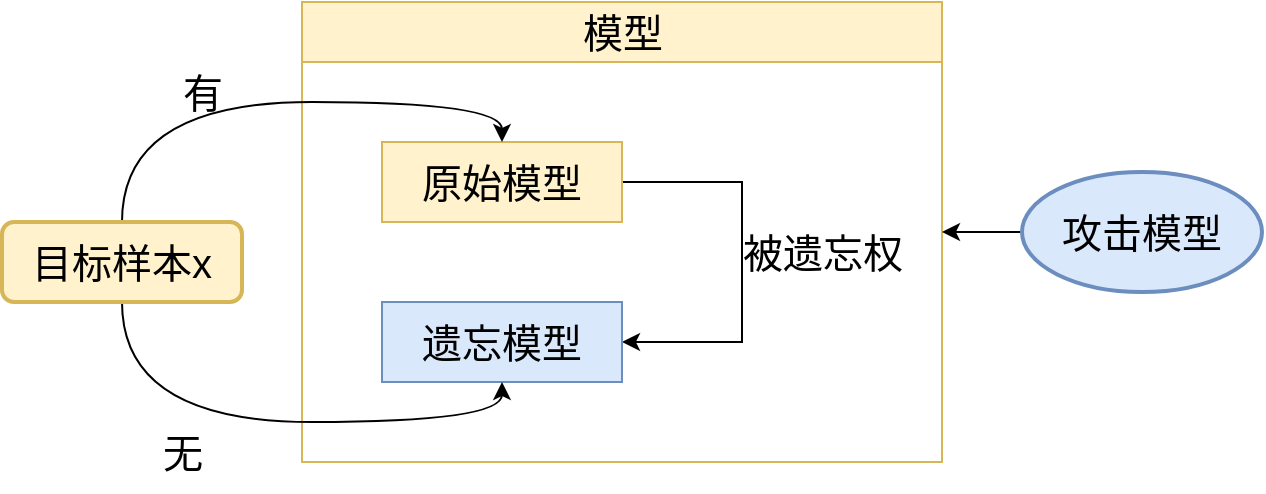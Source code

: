 <mxfile version="24.3.1" type="github" pages="8">
  <diagram id="prtHgNgQTEPvFCAcTncT" name="Page-1">
    <mxGraphModel dx="1036" dy="551" grid="1" gridSize="10" guides="1" tooltips="1" connect="1" arrows="1" fold="1" page="1" pageScale="1" pageWidth="827" pageHeight="1169" math="0" shadow="0">
      <root>
        <mxCell id="0" />
        <mxCell id="1" parent="0" />
        <mxCell id="dNxyNK7c78bLwvsdeMH5-11" value="模型" style="swimlane;html=1;startSize=30;horizontal=1;containerType=tree;glass=0;fillColor=#fff2cc;strokeColor=#d6b656;fontSize=20;fontStyle=0" parent="1" vertex="1">
          <mxGeometry x="230" y="50" width="320" height="230" as="geometry" />
        </mxCell>
        <mxCell id="CNBxEztj_GBdA-0qCCIh-4" style="edgeStyle=orthogonalEdgeStyle;rounded=0;orthogonalLoop=1;jettySize=auto;html=1;exitX=1;exitY=0.5;exitDx=0;exitDy=0;entryX=1;entryY=0.5;entryDx=0;entryDy=0;fontSize=20;fontStyle=0" parent="dNxyNK7c78bLwvsdeMH5-11" source="CNBxEztj_GBdA-0qCCIh-1" target="CNBxEztj_GBdA-0qCCIh-2" edge="1">
          <mxGeometry relative="1" as="geometry">
            <Array as="points">
              <mxPoint x="220" y="90" />
              <mxPoint x="220" y="170" />
            </Array>
          </mxGeometry>
        </mxCell>
        <mxCell id="CNBxEztj_GBdA-0qCCIh-1" value="原始模型" style="rounded=0;whiteSpace=wrap;html=1;fillColor=#fff2cc;strokeColor=#d6b656;fontSize=20;fontStyle=0" parent="dNxyNK7c78bLwvsdeMH5-11" vertex="1">
          <mxGeometry x="40" y="70" width="120" height="40" as="geometry" />
        </mxCell>
        <mxCell id="CNBxEztj_GBdA-0qCCIh-2" value="遗忘模型" style="rounded=0;whiteSpace=wrap;html=1;fillColor=#dae8fc;strokeColor=#6c8ebf;fontSize=20;fontStyle=0" parent="dNxyNK7c78bLwvsdeMH5-11" vertex="1">
          <mxGeometry x="40" y="150" width="120" height="40" as="geometry" />
        </mxCell>
        <mxCell id="CNBxEztj_GBdA-0qCCIh-8" value="被遗忘权" style="text;html=1;align=center;verticalAlign=middle;resizable=0;points=[];autosize=1;strokeColor=none;fillColor=none;fontSize=20;fontStyle=0" parent="dNxyNK7c78bLwvsdeMH5-11" vertex="1">
          <mxGeometry x="210" y="105" width="100" height="40" as="geometry" />
        </mxCell>
        <mxCell id="CNBxEztj_GBdA-0qCCIh-12" style="edgeStyle=orthogonalEdgeStyle;curved=1;rounded=0;orthogonalLoop=1;jettySize=auto;html=1;exitX=0.5;exitY=0;exitDx=0;exitDy=0;entryX=0.5;entryY=0;entryDx=0;entryDy=0;fontSize=20;fontStyle=0" parent="1" source="CNBxEztj_GBdA-0qCCIh-9" target="CNBxEztj_GBdA-0qCCIh-1" edge="1">
          <mxGeometry relative="1" as="geometry" />
        </mxCell>
        <mxCell id="CNBxEztj_GBdA-0qCCIh-15" style="edgeStyle=orthogonalEdgeStyle;curved=1;rounded=0;orthogonalLoop=1;jettySize=auto;html=1;exitX=0.5;exitY=1;exitDx=0;exitDy=0;entryX=0.5;entryY=1;entryDx=0;entryDy=0;fontSize=20;fontStyle=0" parent="1" source="CNBxEztj_GBdA-0qCCIh-9" target="CNBxEztj_GBdA-0qCCIh-2" edge="1">
          <mxGeometry relative="1" as="geometry" />
        </mxCell>
        <mxCell id="CNBxEztj_GBdA-0qCCIh-9" value="&lt;span data-sider-select-id=&quot;b66851cc-4917-4bcd-8382-91b54202844a&quot; style=&quot;font-size: 20px;&quot;&gt;&lt;font data-sider-select-id=&quot;159913b2-0fe9-4c24-91b5-28f74898846d&quot; style=&quot;font-size: 20px;&quot;&gt;目标样本x&lt;/font&gt;&lt;/span&gt;" style="rounded=1;whiteSpace=wrap;html=1;strokeWidth=2;fillWeight=4;hachureGap=8;hachureAngle=45;fillColor=#fff2cc;strokeColor=#d6b656;fontSize=20;fontStyle=0" parent="1" vertex="1">
          <mxGeometry x="80" y="160" width="120" height="40" as="geometry" />
        </mxCell>
        <mxCell id="CNBxEztj_GBdA-0qCCIh-11" style="edgeStyle=orthogonalEdgeStyle;rounded=0;orthogonalLoop=1;jettySize=auto;html=1;entryX=1;entryY=0.5;entryDx=0;entryDy=0;fontSize=20;fontStyle=0" parent="1" source="CNBxEztj_GBdA-0qCCIh-10" target="dNxyNK7c78bLwvsdeMH5-11" edge="1">
          <mxGeometry relative="1" as="geometry" />
        </mxCell>
        <mxCell id="CNBxEztj_GBdA-0qCCIh-10" value="&lt;font data-sider-select-id=&quot;8099bc3c-d4d3-42b1-ae09-1cb9d2773f93&quot; style=&quot;font-size: 20px;&quot;&gt;&lt;span data-sider-select-id=&quot;1311a330-679d-412c-83cf-ab34633ec1e5&quot; style=&quot;font-size: 20px;&quot;&gt;攻击模型&lt;/span&gt;&lt;/font&gt;" style="ellipse;whiteSpace=wrap;html=1;strokeWidth=2;fillWeight=2;hachureGap=8;fillColor=#dae8fc;fillStyle=auto;strokeColor=#6c8ebf;fontSize=20;fontStyle=0" parent="1" vertex="1">
          <mxGeometry x="590" y="135" width="120" height="60" as="geometry" />
        </mxCell>
        <mxCell id="CNBxEztj_GBdA-0qCCIh-14" value="有" style="text;html=1;align=center;verticalAlign=middle;resizable=0;points=[];autosize=1;strokeColor=none;fillColor=none;fontSize=20;fontStyle=0" parent="1" vertex="1">
          <mxGeometry x="160" y="75" width="40" height="40" as="geometry" />
        </mxCell>
        <mxCell id="CNBxEztj_GBdA-0qCCIh-16" value="无" style="text;html=1;align=center;verticalAlign=middle;resizable=0;points=[];autosize=1;strokeColor=none;fillColor=none;fontSize=20;fontStyle=0" parent="1" vertex="1">
          <mxGeometry x="150" y="255" width="40" height="40" as="geometry" />
        </mxCell>
      </root>
    </mxGraphModel>
  </diagram>
  <diagram id="TTNQEVLS06cgV1fhRFLq" name="第 2 页">
    <mxGraphModel dx="1036" dy="551" grid="1" gridSize="10" guides="1" tooltips="1" connect="1" arrows="1" fold="1" page="1" pageScale="1" pageWidth="827" pageHeight="1169" math="0" shadow="0">
      <root>
        <mxCell id="0" />
        <mxCell id="1" parent="0" />
        <mxCell id="U6nEaLADJFIHXVozQ4xb-1" value="" style="rounded=1;whiteSpace=wrap;fontSize=20;fontStyle=0;labelBackgroundColor=#F5F5F5;labelBorderColor=#D78E40;textShadow=0;" parent="1" vertex="1">
          <mxGeometry x="80" y="570" width="380" height="130" as="geometry" />
        </mxCell>
        <mxCell id="U6nEaLADJFIHXVozQ4xb-2" value="剩余样本" style="shape=cylinder3;whiteSpace=wrap;html=1;boundedLbl=1;backgroundOutline=1;size=15;fontSize=20;fontStyle=0;fillColor=#f5f5f5;fontColor=#333333;strokeColor=#666666;" parent="1" vertex="1">
          <mxGeometry x="120" y="613" width="120" height="77" as="geometry" />
        </mxCell>
        <mxCell id="U6nEaLADJFIHXVozQ4xb-4" value="删除样本x" style="shape=cylinder3;whiteSpace=wrap;html=1;boundedLbl=1;backgroundOutline=1;size=15;fontSize=20;fontStyle=0;fillColor=#f5f5f5;fontColor=#333333;strokeColor=#666666;" parent="1" vertex="1">
          <mxGeometry x="294" y="610" width="120" height="77" as="geometry" />
        </mxCell>
        <mxCell id="U6nEaLADJFIHXVozQ4xb-5" value="" style="shape=image;html=1;verticalLabelPosition=bottom;verticalAlign=top;imageAspect=1;aspect=fixed;image=img/clipart/Gear_128x128.png;fontSize=20;fontStyle=0" parent="1" vertex="1">
          <mxGeometry x="140" y="760" width="68.2" height="80" as="geometry" />
        </mxCell>
        <mxCell id="U6nEaLADJFIHXVozQ4xb-9" style="edgeStyle=orthogonalEdgeStyle;rounded=0;orthogonalLoop=1;jettySize=auto;html=1;fontSize=20;fontStyle=0" parent="1" source="U6nEaLADJFIHXVozQ4xb-6" edge="1">
          <mxGeometry relative="1" as="geometry">
            <mxPoint x="695.375" y="750" as="targetPoint" />
          </mxGeometry>
        </mxCell>
        <mxCell id="U6nEaLADJFIHXVozQ4xb-6" value="" style="shape=image;html=1;verticalLabelPosition=bottom;verticalAlign=top;imageAspect=1;aspect=fixed;image=img/clipart/Gear_128x128.png;fontSize=20;fontStyle=0" parent="1" vertex="1">
          <mxGeometry x="660" y="607" width="70.75" height="83" as="geometry" />
        </mxCell>
        <mxCell id="U6nEaLADJFIHXVozQ4xb-7" value="" style="shape=image;html=1;verticalLabelPosition=bottom;verticalAlign=top;imageAspect=1;aspect=fixed;image=img/clipart/Gear_128x128.png;fontSize=20;fontStyle=0" parent="1" vertex="1">
          <mxGeometry x="660" y="763.5" width="65.21" height="76.5" as="geometry" />
        </mxCell>
        <mxCell id="U6nEaLADJFIHXVozQ4xb-8" style="edgeStyle=orthogonalEdgeStyle;rounded=0;orthogonalLoop=1;jettySize=auto;html=1;entryX=0;entryY=0.337;entryDx=0;entryDy=0;entryPerimeter=0;fontSize=20;fontStyle=0" parent="1" source="U6nEaLADJFIHXVozQ4xb-1" target="U6nEaLADJFIHXVozQ4xb-6" edge="1">
          <mxGeometry relative="1" as="geometry" />
        </mxCell>
        <mxCell id="U6nEaLADJFIHXVozQ4xb-11" value="" style="endArrow=block;startArrow=block;endFill=1;startFill=1;html=1;rounded=0;fontSize=20;fontStyle=0" parent="1" target="U6nEaLADJFIHXVozQ4xb-7" edge="1">
          <mxGeometry width="160" relative="1" as="geometry">
            <mxPoint x="210" y="800" as="sourcePoint" />
            <mxPoint x="340" y="800" as="targetPoint" />
          </mxGeometry>
        </mxCell>
        <mxCell id="U6nEaLADJFIHXVozQ4xb-12" value="训练数据集" style="text;html=1;align=center;verticalAlign=middle;resizable=0;points=[];autosize=1;fontSize=20;fontStyle=0;" parent="1" vertex="1">
          <mxGeometry x="200" y="572" width="120" height="40" as="geometry" />
        </mxCell>
        <mxCell id="U6nEaLADJFIHXVozQ4xb-13" value="训练" style="text;html=1;align=center;verticalAlign=middle;resizable=0;points=[];autosize=1;strokeColor=none;fillColor=none;fontSize=20;fontStyle=0" parent="1" vertex="1">
          <mxGeometry x="520" y="603" width="60" height="40" as="geometry" />
        </mxCell>
        <mxCell id="U6nEaLADJFIHXVozQ4xb-14" value="机器遗忘" style="text;html=1;align=center;verticalAlign=middle;resizable=0;points=[];autosize=1;strokeColor=none;fillColor=none;fontSize=20;fontStyle=0;labelBackgroundColor=default;" parent="1" vertex="1">
          <mxGeometry x="645.38" y="700" width="100" height="40" as="geometry" />
        </mxCell>
        <mxCell id="U6nEaLADJFIHXVozQ4xb-15" value="目标模型" style="text;html=1;align=center;verticalAlign=middle;resizable=0;points=[];autosize=1;strokeColor=none;fillColor=none;fontSize=20;fontStyle=0" parent="1" vertex="1">
          <mxGeometry x="640.21" y="565" width="100" height="40" as="geometry" />
        </mxCell>
        <mxCell id="U6nEaLADJFIHXVozQ4xb-16" value="遗忘模型" style="text;html=1;align=center;verticalAlign=middle;resizable=0;points=[];autosize=1;strokeColor=none;fillColor=none;fontSize=20;fontStyle=0" parent="1" vertex="1">
          <mxGeometry x="655" y="843" width="100" height="40" as="geometry" />
        </mxCell>
        <mxCell id="U6nEaLADJFIHXVozQ4xb-17" value="相似" style="text;html=1;align=center;verticalAlign=middle;resizable=0;points=[];autosize=1;strokeColor=none;fillColor=none;fontSize=20;fontStyle=0" parent="1" vertex="1">
          <mxGeometry x="390" y="763" width="60" height="40" as="geometry" />
        </mxCell>
        <mxCell id="U6nEaLADJFIHXVozQ4xb-18" value="再训练模型" style="text;html=1;align=center;verticalAlign=middle;resizable=0;points=[];autosize=1;strokeColor=none;fillColor=none;fontSize=20;fontStyle=0" parent="1" vertex="1">
          <mxGeometry x="120" y="843" width="120" height="40" as="geometry" />
        </mxCell>
        <mxCell id="U6nEaLADJFIHXVozQ4xb-20" style="edgeStyle=orthogonalEdgeStyle;rounded=0;orthogonalLoop=1;jettySize=auto;html=1;exitX=0.5;exitY=1;exitDx=0;exitDy=0;exitPerimeter=0;entryX=0.587;entryY=0.25;entryDx=0;entryDy=0;entryPerimeter=0;fontSize=20;fontStyle=0" parent="1" source="U6nEaLADJFIHXVozQ4xb-2" target="U6nEaLADJFIHXVozQ4xb-5" edge="1">
          <mxGeometry relative="1" as="geometry" />
        </mxCell>
      </root>
    </mxGraphModel>
  </diagram>
  <diagram id="n0tPAr2NSBtdPxqh8YDk" name="第 4 页">
    <mxGraphModel dx="1480" dy="-382" grid="1" gridSize="10" guides="1" tooltips="1" connect="1" arrows="1" fold="1" page="1" pageScale="1" pageWidth="827" pageHeight="1169" math="0" shadow="0">
      <root>
        <mxCell id="0" />
        <mxCell id="1" parent="0" />
        <mxCell id="AUXNBVMDQpoTd1R2UJ2k-1" style="edgeStyle=orthogonalEdgeStyle;curved=1;rounded=0;orthogonalLoop=1;jettySize=auto;html=1;exitX=0.855;exitY=0;exitDx=0;exitDy=4.35;exitPerimeter=0;fontSize=20;fontStyle=0;fillColor=#f5f5f5;strokeColor=#666666;" parent="1" source="AUXNBVMDQpoTd1R2UJ2k-2" target="AUXNBVMDQpoTd1R2UJ2k-4" edge="1">
          <mxGeometry relative="1" as="geometry" />
        </mxCell>
        <mxCell id="AUXNBVMDQpoTd1R2UJ2k-2" value="阴影数据集D&lt;sub style=&quot;font-size: 20px;&quot;&gt;s&lt;/sub&gt;" style="shape=cylinder3;whiteSpace=wrap;html=1;boundedLbl=1;backgroundOutline=1;size=15;fillColor=#f5f5f5;fontColor=#333333;strokeColor=#666666;fontSize=20;fontStyle=0" parent="1" vertex="1">
          <mxGeometry x="438.235" y="1995.551" width="158.824" height="78.694" as="geometry" />
        </mxCell>
        <mxCell id="AUXNBVMDQpoTd1R2UJ2k-3" style="edgeStyle=orthogonalEdgeStyle;curved=1;rounded=0;orthogonalLoop=1;jettySize=auto;html=1;exitX=1;exitY=0.5;exitDx=0;exitDy=0;exitPerimeter=0;entryX=0;entryY=0.5;entryDx=0;entryDy=0;fontSize=20;fontStyle=0;fillColor=#f5f5f5;strokeColor=#666666;" parent="1" source="AUXNBVMDQpoTd1R2UJ2k-4" target="AUXNBVMDQpoTd1R2UJ2k-17" edge="1">
          <mxGeometry relative="1" as="geometry" />
        </mxCell>
        <mxCell id="AUXNBVMDQpoTd1R2UJ2k-4" value="阴影负数据集D&lt;span style=&quot;font-size: 20px;&quot;&gt;&lt;sub style=&quot;font-size: 20px;&quot;&gt;n&lt;/sub&gt;&lt;/span&gt;" style="shape=cylinder3;whiteSpace=wrap;html=1;boundedLbl=1;backgroundOutline=1;size=15;fillColor=#f5f5f5;strokeColor=#666666;fontSize=20;fontStyle=0;fontColor=#333333;" parent="1" vertex="1">
          <mxGeometry x="597.059" y="1877.51" width="158.824" height="78.694" as="geometry" />
        </mxCell>
        <mxCell id="AUXNBVMDQpoTd1R2UJ2k-5" style="edgeStyle=orthogonalEdgeStyle;curved=1;rounded=0;orthogonalLoop=1;jettySize=auto;html=1;exitX=1;exitY=0.5;exitDx=0;exitDy=0;exitPerimeter=0;fontSize=20;fontStyle=0;fillColor=#f5f5f5;strokeColor=#666666;" parent="1" source="AUXNBVMDQpoTd1R2UJ2k-6" target="AUXNBVMDQpoTd1R2UJ2k-28" edge="1">
          <mxGeometry relative="1" as="geometry" />
        </mxCell>
        <mxCell id="AUXNBVMDQpoTd1R2UJ2k-6" value="阴影正数据集D&lt;sub style=&quot;font-size: 20px;&quot;&gt;p&lt;/sub&gt;" style="shape=cylinder3;whiteSpace=wrap;html=1;boundedLbl=1;backgroundOutline=1;size=15;fillColor=#f5f5f5;strokeColor=#666666;fontSize=20;fontStyle=0;fontColor=#333333;" parent="1" vertex="1">
          <mxGeometry x="602.353" y="2113.592" width="158.824" height="78.694" as="geometry" />
        </mxCell>
        <mxCell id="AUXNBVMDQpoTd1R2UJ2k-7" style="edgeStyle=orthogonalEdgeStyle;curved=1;rounded=0;orthogonalLoop=1;jettySize=auto;html=1;exitX=0.5;exitY=1;exitDx=0;exitDy=0;exitPerimeter=0;entryX=0.5;entryY=0;entryDx=0;entryDy=0;fontSize=20;fontStyle=0;" parent="1" source="AUXNBVMDQpoTd1R2UJ2k-8" target="AUXNBVMDQpoTd1R2UJ2k-13" edge="1">
          <mxGeometry relative="1" as="geometry" />
        </mxCell>
        <mxCell id="AUXNBVMDQpoTd1R2UJ2k-8" value="原始数据集D&lt;sub style=&quot;font-size: 20px;&quot;&gt;t&lt;/sub&gt;" style="shape=cylinder3;whiteSpace=wrap;html=1;boundedLbl=1;backgroundOutline=1;size=15;fillColor=#f5f5f5;strokeColor=#666666;fontSize=20;fontStyle=0;fontColor=#333333;" parent="1" vertex="1">
          <mxGeometry x="170" y="1995.551" width="158.824" height="78.694" as="geometry" />
        </mxCell>
        <mxCell id="AUXNBVMDQpoTd1R2UJ2k-9" style="edgeStyle=orthogonalEdgeStyle;curved=1;rounded=0;orthogonalLoop=1;jettySize=auto;html=1;entryX=0;entryY=0.5;entryDx=0;entryDy=0;entryPerimeter=0;fontSize=20;fontStyle=0;fillColor=#f5f5f5;strokeColor=#666666;" parent="1" source="AUXNBVMDQpoTd1R2UJ2k-8" target="AUXNBVMDQpoTd1R2UJ2k-2" edge="1">
          <mxGeometry relative="1" as="geometry" />
        </mxCell>
        <mxCell id="AUXNBVMDQpoTd1R2UJ2k-10" value="模拟" style="text;html=1;align=center;verticalAlign=middle;resizable=0;points=[];autosize=1;fontSize=20;fontStyle=0;" parent="1" vertex="1">
          <mxGeometry x="352.792" y="1985.709" width="60" height="40" as="geometry" />
        </mxCell>
        <mxCell id="AUXNBVMDQpoTd1R2UJ2k-11" value="分布类似" style="text;html=1;align=center;verticalAlign=middle;resizable=0;points=[];autosize=1;fontSize=20;fontStyle=0;" parent="1" vertex="1">
          <mxGeometry x="332.791" y="2039.816" width="100" height="40" as="geometry" />
        </mxCell>
        <mxCell id="AUXNBVMDQpoTd1R2UJ2k-12" style="edgeStyle=orthogonalEdgeStyle;curved=1;rounded=0;orthogonalLoop=1;jettySize=auto;html=1;exitX=0.855;exitY=1;exitDx=0;exitDy=-4.35;exitPerimeter=0;entryX=0.5;entryY=0;entryDx=0;entryDy=0;entryPerimeter=0;fontSize=20;fontStyle=0;fillColor=#f5f5f5;strokeColor=#666666;" parent="1" source="AUXNBVMDQpoTd1R2UJ2k-2" target="AUXNBVMDQpoTd1R2UJ2k-6" edge="1">
          <mxGeometry relative="1" as="geometry">
            <Array as="points">
              <mxPoint x="574.118" y="2084.082" />
              <mxPoint x="681.765" y="2084.082" />
            </Array>
          </mxGeometry>
        </mxCell>
        <mxCell id="AUXNBVMDQpoTd1R2UJ2k-13" value="目标模型" style="rounded=1;whiteSpace=wrap;html=1;fillColor=#fff2cc;strokeColor=#d6b656;fontSize=20;fontStyle=0" parent="1" vertex="1">
          <mxGeometry x="196.47" y="2270.98" width="105.88" height="47.02" as="geometry" />
        </mxCell>
        <mxCell id="AUXNBVMDQpoTd1R2UJ2k-14" value="训练" style="text;html=1;align=center;verticalAlign=middle;resizable=0;points=[];autosize=1;fontSize=20;fontStyle=0;fillColor=default;" parent="1" vertex="1">
          <mxGeometry x="218.561" y="2155.89" width="60" height="40" as="geometry" />
        </mxCell>
        <mxCell id="AUXNBVMDQpoTd1R2UJ2k-15" style="edgeStyle=none;rounded=0;orthogonalLoop=1;jettySize=auto;html=1;exitX=1;exitY=0.5;exitDx=0;exitDy=0;fontSize=20;fontStyle=0;fillColor=#f5f5f5;strokeColor=#666666;" parent="1" source="AUXNBVMDQpoTd1R2UJ2k-17" target="AUXNBVMDQpoTd1R2UJ2k-19" edge="1">
          <mxGeometry relative="1" as="geometry" />
        </mxCell>
        <mxCell id="AUXNBVMDQpoTd1R2UJ2k-16" style="edgeStyle=none;rounded=0;orthogonalLoop=1;jettySize=auto;html=1;fontSize=20;fontStyle=0;fillColor=#f5f5f5;strokeColor=#666666;" parent="1" source="AUXNBVMDQpoTd1R2UJ2k-17" target="AUXNBVMDQpoTd1R2UJ2k-20" edge="1">
          <mxGeometry relative="1" as="geometry" />
        </mxCell>
        <mxCell id="AUXNBVMDQpoTd1R2UJ2k-17" value="X&lt;span style=&quot;font-size: 20px;&quot;&gt;n&lt;/span&gt;" style="rhombus;whiteSpace=wrap;html=1;fontSize=20;fontStyle=0;fillColor=#f5f5f5;fontColor=#333333;strokeColor=#666666;" parent="1" vertex="1">
          <mxGeometry x="805.294" y="1892.265" width="44.118" height="49.184" as="geometry" />
        </mxCell>
        <mxCell id="AUXNBVMDQpoTd1R2UJ2k-18" value="" style="swimlane;whiteSpace=wrap;html=1;fillColor=#f5f5f5;strokeColor=#666666;fontSize=20;fontStyle=0;fontColor=#333333;" parent="1" vertex="1">
          <mxGeometry x="920" y="1848" width="176.471" height="137.714" as="geometry" />
        </mxCell>
        <mxCell id="AUXNBVMDQpoTd1R2UJ2k-19" value="原始模型" style="rounded=1;whiteSpace=wrap;html=1;fillColor=#f5f5f5;strokeColor=#666666;fontSize=20;fontStyle=0;fontColor=#333333;" parent="AUXNBVMDQpoTd1R2UJ2k-18" vertex="1">
          <mxGeometry x="17.647" y="29.51" width="123.529" height="39.347" as="geometry" />
        </mxCell>
        <mxCell id="AUXNBVMDQpoTd1R2UJ2k-20" value="遗忘模型" style="rounded=1;whiteSpace=wrap;html=1;fillColor=#f5f5f5;strokeColor=#666666;fontSize=20;fontStyle=0;fontColor=#333333;" parent="AUXNBVMDQpoTd1R2UJ2k-18" vertex="1">
          <mxGeometry x="17.647" y="88.531" width="123.529" height="39.347" as="geometry" />
        </mxCell>
        <mxCell id="AUXNBVMDQpoTd1R2UJ2k-21" value="" style="endArrow=classic;html=1;rounded=0;curved=1;fontSize=20;fontStyle=0" parent="1" source="AUXNBVMDQpoTd1R2UJ2k-13" edge="1">
          <mxGeometry relative="1" as="geometry">
            <mxPoint x="302.353" y="2221.796" as="sourcePoint" />
            <mxPoint x="1290.588" y="2300.49" as="targetPoint" />
          </mxGeometry>
        </mxCell>
        <mxCell id="AUXNBVMDQpoTd1R2UJ2k-22" value="Label" style="edgeLabel;resizable=0;html=1;;align=center;verticalAlign=middle;fontSize=20;fontStyle=0" parent="AUXNBVMDQpoTd1R2UJ2k-21" connectable="0" vertex="1">
          <mxGeometry relative="1" as="geometry" />
        </mxCell>
        <mxCell id="AUXNBVMDQpoTd1R2UJ2k-23" value="" style="swimlane;whiteSpace=wrap;html=1;fillColor=#f5f5f5;strokeColor=#666666;fontSize=20;fontStyle=0;fontColor=#333333;" parent="1" vertex="1">
          <mxGeometry x="920" y="2074.245" width="176.471" height="137.714" as="geometry" />
        </mxCell>
        <mxCell id="AUXNBVMDQpoTd1R2UJ2k-24" value="原始模型" style="rounded=1;whiteSpace=wrap;html=1;fillColor=#f5f5f5;strokeColor=#666666;fontSize=20;fontStyle=0;fontColor=#333333;" parent="AUXNBVMDQpoTd1R2UJ2k-23" vertex="1">
          <mxGeometry x="17.647" y="29.51" width="123.529" height="39.347" as="geometry" />
        </mxCell>
        <mxCell id="AUXNBVMDQpoTd1R2UJ2k-25" value="遗忘模型" style="rounded=1;whiteSpace=wrap;html=1;fillColor=#f5f5f5;strokeColor=#666666;fontSize=20;fontStyle=0;fontColor=#333333;" parent="AUXNBVMDQpoTd1R2UJ2k-23" vertex="1">
          <mxGeometry x="17.647" y="88.531" width="123.529" height="39.347" as="geometry" />
        </mxCell>
        <mxCell id="AUXNBVMDQpoTd1R2UJ2k-26" style="edgeStyle=none;rounded=0;orthogonalLoop=1;jettySize=auto;html=1;fontSize=20;fontStyle=0;fillColor=#f5f5f5;strokeColor=#666666;" parent="1" source="AUXNBVMDQpoTd1R2UJ2k-28" target="AUXNBVMDQpoTd1R2UJ2k-24" edge="1">
          <mxGeometry relative="1" as="geometry" />
        </mxCell>
        <mxCell id="AUXNBVMDQpoTd1R2UJ2k-27" style="edgeStyle=none;rounded=0;orthogonalLoop=1;jettySize=auto;html=1;fontSize=20;fontStyle=0;fillColor=#f5f5f5;strokeColor=#666666;" parent="1" source="AUXNBVMDQpoTd1R2UJ2k-28" target="AUXNBVMDQpoTd1R2UJ2k-25" edge="1">
          <mxGeometry relative="1" as="geometry" />
        </mxCell>
        <mxCell id="AUXNBVMDQpoTd1R2UJ2k-28" value="X&lt;sub style=&quot;font-size: 20px;&quot;&gt;p&lt;/sub&gt;" style="rhombus;whiteSpace=wrap;html=1;fontSize=20;fontStyle=0;fillColor=#f5f5f5;fontColor=#333333;strokeColor=#666666;" parent="1" vertex="1">
          <mxGeometry x="802.647" y="2128.347" width="46.765" height="49.184" as="geometry" />
        </mxCell>
        <mxCell id="A3tYGPcPbJUXy6pTdbpV-2" style="edgeStyle=orthogonalEdgeStyle;rounded=0;orthogonalLoop=1;jettySize=auto;html=1;entryX=0;entryY=0.25;entryDx=0;entryDy=0;fontSize=20;fontStyle=0" parent="1" source="AUXNBVMDQpoTd1R2UJ2k-30" target="AUXNBVMDQpoTd1R2UJ2k-33" edge="1">
          <mxGeometry relative="1" as="geometry" />
        </mxCell>
        <mxCell id="AUXNBVMDQpoTd1R2UJ2k-30" value="F" style="ellipse;whiteSpace=wrap;html=1;aspect=fixed;fillColor=#f5f5f5;fontColor=#333333;strokeColor=#666666;fontSize=20;fontStyle=0" parent="1" vertex="1">
          <mxGeometry x="1149.412" y="1936.531" width="35.294" height="35.294" as="geometry" />
        </mxCell>
        <mxCell id="A3tYGPcPbJUXy6pTdbpV-3" style="edgeStyle=orthogonalEdgeStyle;rounded=0;orthogonalLoop=1;jettySize=auto;html=1;entryX=0.5;entryY=0;entryDx=0;entryDy=0;fontSize=20;fontStyle=0" parent="1" source="AUXNBVMDQpoTd1R2UJ2k-32" target="AUXNBVMDQpoTd1R2UJ2k-33" edge="1">
          <mxGeometry relative="1" as="geometry" />
        </mxCell>
        <mxCell id="AUXNBVMDQpoTd1R2UJ2k-32" value="F" style="ellipse;whiteSpace=wrap;html=1;aspect=fixed;fillColor=#f5f5f5;fontColor=#333333;strokeColor=#666666;fontSize=20;fontStyle=0" parent="1" vertex="1">
          <mxGeometry x="1149.412" y="2162.776" width="35.294" height="35.294" as="geometry" />
        </mxCell>
        <mxCell id="AUXNBVMDQpoTd1R2UJ2k-33" value="攻击模型" style="shape=ext;double=1;rounded=1;whiteSpace=wrap;html=1;fillColor=#fff2cc;strokeColor=#d6b656;fontSize=20;fontStyle=0" parent="1" vertex="1">
          <mxGeometry x="1290.59" y="2268" width="119.41" height="50" as="geometry" />
        </mxCell>
        <mxCell id="AUXNBVMDQpoTd1R2UJ2k-34" value="包含" style="text;html=1;align=center;verticalAlign=middle;resizable=0;points=[];autosize=1;strokeColor=none;fillColor=none;fontSize=20;fontStyle=0;fontColor=#333333;" parent="1" vertex="1">
          <mxGeometry x="858.235" y="1880.461" width="60" height="40" as="geometry" />
        </mxCell>
        <mxCell id="AUXNBVMDQpoTd1R2UJ2k-35" value="不包含" style="text;html=1;align=center;verticalAlign=middle;resizable=0;points=[];autosize=1;strokeColor=none;fillColor=none;fontSize=20;fontStyle=0;fontColor=#333333;" parent="1" vertex="1">
          <mxGeometry x="840.144" y="1929.645" width="80" height="40" as="geometry" />
        </mxCell>
        <mxCell id="AUXNBVMDQpoTd1R2UJ2k-36" value="包含" style="text;html=1;align=center;verticalAlign=middle;resizable=0;points=[];autosize=1;strokeColor=none;fillColor=none;fontSize=20;fontStyle=0;fontColor=#333333;" parent="1" vertex="1">
          <mxGeometry x="858.235" y="2106.706" width="60" height="40" as="geometry" />
        </mxCell>
        <mxCell id="AUXNBVMDQpoTd1R2UJ2k-37" value="不包含" style="text;html=1;align=center;verticalAlign=middle;resizable=0;points=[];autosize=1;strokeColor=none;fillColor=none;fontSize=20;fontStyle=0;fontColor=#333333;" parent="1" vertex="1">
          <mxGeometry x="840.144" y="2155.89" width="80" height="40" as="geometry" />
        </mxCell>
        <mxCell id="AUXNBVMDQpoTd1R2UJ2k-38" style="edgeStyle=orthogonalEdgeStyle;rounded=0;orthogonalLoop=1;jettySize=auto;html=1;exitX=1;exitY=0.5;exitDx=0;exitDy=0;entryX=0.5;entryY=0;entryDx=0;entryDy=0;fontSize=20;fontStyle=0;fillColor=#f5f5f5;strokeColor=#666666;" parent="1" source="AUXNBVMDQpoTd1R2UJ2k-19" target="AUXNBVMDQpoTd1R2UJ2k-30" edge="1">
          <mxGeometry relative="1" as="geometry" />
        </mxCell>
        <mxCell id="AUXNBVMDQpoTd1R2UJ2k-39" style="edgeStyle=orthogonalEdgeStyle;rounded=0;orthogonalLoop=1;jettySize=auto;html=1;exitX=1;exitY=0.5;exitDx=0;exitDy=0;entryX=0;entryY=0.5;entryDx=0;entryDy=0;fontSize=20;fontStyle=0;fillColor=#f5f5f5;strokeColor=#666666;" parent="1" source="AUXNBVMDQpoTd1R2UJ2k-20" target="AUXNBVMDQpoTd1R2UJ2k-30" edge="1">
          <mxGeometry relative="1" as="geometry" />
        </mxCell>
        <mxCell id="AUXNBVMDQpoTd1R2UJ2k-40" style="edgeStyle=orthogonalEdgeStyle;rounded=0;orthogonalLoop=1;jettySize=auto;html=1;exitX=1;exitY=0.25;exitDx=0;exitDy=0;entryX=0.5;entryY=0;entryDx=0;entryDy=0;fontSize=20;fontStyle=0;fillColor=#f5f5f5;strokeColor=#666666;" parent="1" source="AUXNBVMDQpoTd1R2UJ2k-24" target="AUXNBVMDQpoTd1R2UJ2k-32" edge="1">
          <mxGeometry relative="1" as="geometry" />
        </mxCell>
        <mxCell id="AUXNBVMDQpoTd1R2UJ2k-41" style="edgeStyle=orthogonalEdgeStyle;rounded=0;orthogonalLoop=1;jettySize=auto;html=1;exitX=1;exitY=0.5;exitDx=0;exitDy=0;entryX=0;entryY=0.5;entryDx=0;entryDy=0;fontSize=20;fontStyle=0;fillColor=#f5f5f5;strokeColor=#666666;" parent="1" source="AUXNBVMDQpoTd1R2UJ2k-25" target="AUXNBVMDQpoTd1R2UJ2k-32" edge="1">
          <mxGeometry relative="1" as="geometry" />
        </mxCell>
        <mxCell id="AUXNBVMDQpoTd1R2UJ2k-42" value="T" style="ellipse;whiteSpace=wrap;html=1;aspect=fixed;fillColor=#f5f5f5;fontColor=#333333;strokeColor=#666666;fontSize=20;fontStyle=0" parent="1" vertex="1">
          <mxGeometry x="1246.471" y="2089" width="35.294" height="35.294" as="geometry" />
        </mxCell>
        <mxCell id="AUXNBVMDQpoTd1R2UJ2k-43" value="Q" style="ellipse;whiteSpace=wrap;html=1;aspect=fixed;fillColor=#f5f5f5;fontColor=#333333;strokeColor=#666666;fontSize=20;fontStyle=0" parent="1" vertex="1">
          <mxGeometry x="787.647" y="1877.51" width="26.471" height="26.471" as="geometry" />
        </mxCell>
        <mxCell id="AUXNBVMDQpoTd1R2UJ2k-44" value="Q" style="ellipse;whiteSpace=wrap;html=1;aspect=fixed;fillColor=#f5f5f5;fontColor=#333333;strokeColor=#666666;fontSize=20;fontStyle=0" parent="1" vertex="1">
          <mxGeometry x="787.647" y="2111.624" width="26.471" height="26.471" as="geometry" />
        </mxCell>
        <mxCell id="AUXNBVMDQpoTd1R2UJ2k-45" value="S" style="ellipse;whiteSpace=wrap;html=1;aspect=fixed;fillColor=#f5f5f5;fontColor=#333333;strokeColor=#666666;fontSize=20;fontStyle=0" parent="1" vertex="1">
          <mxGeometry x="602.353" y="2015.224" width="26.471" height="26.471" as="geometry" />
        </mxCell>
      </root>
    </mxGraphModel>
  </diagram>
  <diagram name="第 6 页" id="_j_kUaYbVtcETR8fpPIR">
    <mxGraphModel dx="1036" dy="-618" grid="1" gridSize="10" guides="1" tooltips="1" connect="1" arrows="1" fold="1" page="1" pageScale="1" pageWidth="827" pageHeight="1169" math="0" shadow="0">
      <root>
        <mxCell id="0" />
        <mxCell id="1" parent="0" />
        <mxCell id="rLI7IUfO7PY7BiGCldcz-7" value="" style="group;movable=1;resizable=1;rotatable=1;deletable=1;editable=1;locked=0;connectable=1;fontSize=20;fontStyle=0" parent="1" vertex="1" connectable="0">
          <mxGeometry x="210" y="1169" width="1025" height="389" as="geometry" />
        </mxCell>
        <mxCell id="DN6l3O-JHzGLnn9fir0D-4" value="" style="strokeWidth=2;shape=mxgraph.flowchart.annotation_2;align=center;labelPosition=right;pointerEvents=1;rounded=1;verticalAlign=middle;fontFamily=Helvetica;fontSize=20;fontStyle=0;labelBackgroundColor=default;container=0;" parent="rLI7IUfO7PY7BiGCldcz-7" vertex="1">
          <mxGeometry x="335" y="245" width="220" height="130" as="geometry" />
        </mxCell>
        <mxCell id="DN6l3O-JHzGLnn9fir0D-3" value="" style="strokeWidth=2;shape=mxgraph.flowchart.annotation_2;align=center;labelPosition=right;pointerEvents=1;rounded=1;verticalAlign=middle;fontFamily=Helvetica;fontSize=20;fontStyle=0;labelBackgroundColor=default;container=0;" parent="rLI7IUfO7PY7BiGCldcz-7" vertex="1">
          <mxGeometry x="320" y="59" width="250" height="111" as="geometry" />
        </mxCell>
        <mxCell id="a9yYiNyGNtTFoJg7CnP0-1" value="" style="strokeWidth=2;shape=mxgraph.flowchart.annotation_2;align=center;labelPosition=right;pointerEvents=1;rounded=1;verticalAlign=middle;fontFamily=Helvetica;fontSize=20;fontStyle=0;labelBackgroundColor=default;container=0;" parent="rLI7IUfO7PY7BiGCldcz-7" vertex="1">
          <mxGeometry x="50" y="110" width="180" height="190" as="geometry" />
        </mxCell>
        <mxCell id="a9yYiNyGNtTFoJg7CnP0-3" value="隐私攻击&#xa;" style="rounded=1;whiteSpace=wrap;align=center;verticalAlign=bottom;fontFamily=Helvetica;fontSize=20;fontStyle=0;labelBackgroundColor=default;container=0;" parent="rLI7IUfO7PY7BiGCldcz-7" vertex="1">
          <mxGeometry x="230" y="272" width="160" height="69" as="geometry" />
        </mxCell>
        <mxCell id="a9yYiNyGNtTFoJg7CnP0-5" value="预测阶段" style="text;align=center;verticalAlign=middle;resizable=0;points=[];autosize=1;fontFamily=Helvetica;fontSize=20;fontStyle=0;labelBackgroundColor=none;container=0;" parent="rLI7IUfO7PY7BiGCldcz-7" vertex="1">
          <mxGeometry x="135" y="265" width="100" height="40" as="geometry" />
        </mxCell>
        <mxCell id="DN6l3O-JHzGLnn9fir0D-10" value="隐私攻击方式" style="rounded=1;whiteSpace=wrap;align=center;verticalAlign=middle;fontFamily=Helvetica;fontSize=20;fontStyle=0;labelBackgroundColor=default;container=0;" parent="rLI7IUfO7PY7BiGCldcz-7" vertex="1">
          <mxGeometry y="165" width="120" height="80" as="geometry" />
        </mxCell>
        <mxCell id="a9yYiNyGNtTFoJg7CnP0-2" value="数据投毒攻击&#xa;" style="rounded=1;whiteSpace=wrap;align=center;verticalAlign=bottom;fontFamily=Helvetica;fontSize=20;fontStyle=0;labelBackgroundColor=default;container=0;" parent="rLI7IUfO7PY7BiGCldcz-7" vertex="1">
          <mxGeometry x="230" y="75" width="160" height="66" as="geometry" />
        </mxCell>
        <mxCell id="a9yYiNyGNtTFoJg7CnP0-4" value="训练阶段" style="text;align=center;verticalAlign=middle;resizable=0;points=[];autosize=1;fontFamily=Helvetica;fontSize=20;fontStyle=0;labelBackgroundColor=default;container=0;" parent="rLI7IUfO7PY7BiGCldcz-7" vertex="1">
          <mxGeometry x="135" y="75" width="100" height="40" as="geometry" />
        </mxCell>
        <mxCell id="a9yYiNyGNtTFoJg7CnP0-27" value="数据隐私" style="text;align=center;verticalAlign=middle;resizable=0;points=[];autosize=1;fontFamily=Helvetica;fontSize=20;fontStyle=0;labelBackgroundColor=default;container=0;" parent="rLI7IUfO7PY7BiGCldcz-7" vertex="1">
          <mxGeometry x="445" y="205" width="100" height="40" as="geometry" />
        </mxCell>
        <mxCell id="DN6l3O-JHzGLnn9fir0D-11" value="模型隐私" style="text;align=center;verticalAlign=middle;resizable=0;points=[];autosize=1;fontFamily=Helvetica;fontSize=20;fontStyle=0;labelBackgroundColor=default;container=0;" parent="rLI7IUfO7PY7BiGCldcz-7" vertex="1">
          <mxGeometry x="445" y="335" width="100" height="40" as="geometry" />
        </mxCell>
        <mxCell id="a9yYiNyGNtTFoJg7CnP0-15" value="数据投毒" style="text;align=center;verticalAlign=middle;resizable=0;points=[];autosize=1;fontFamily=Helvetica;fontSize=20;fontStyle=0;textShadow=0;labelBackgroundColor=none;container=0;" parent="rLI7IUfO7PY7BiGCldcz-7" vertex="1">
          <mxGeometry x="450" y="19" width="100" height="40" as="geometry" />
        </mxCell>
        <mxCell id="DN6l3O-JHzGLnn9fir0D-28" value="模型投毒" style="text;align=center;verticalAlign=middle;resizable=0;points=[];autosize=1;fontFamily=Helvetica;fontSize=20;fontStyle=0;textShadow=0;labelBackgroundColor=none;container=0;" parent="rLI7IUfO7PY7BiGCldcz-7" vertex="1">
          <mxGeometry x="450" y="134" width="100" height="40" as="geometry" />
        </mxCell>
        <mxCell id="a9yYiNyGNtTFoJg7CnP0-30" value="模型提取攻击" style="rounded=1;whiteSpace=wrap;align=center;verticalAlign=middle;fontFamily=Helvetica;fontSize=20;fontStyle=0;labelBackgroundColor=default;container=0;" parent="rLI7IUfO7PY7BiGCldcz-7" vertex="1">
          <mxGeometry x="550" y="349" width="260" height="40" as="geometry" />
        </mxCell>
        <mxCell id="DN6l3O-JHzGLnn9fir0D-9" value="" style="strokeWidth=2;shape=mxgraph.flowchart.annotation_2;align=center;labelPosition=right;pointerEvents=1;rounded=1;verticalAlign=middle;fontFamily=Helvetica;fontSize=20;fontStyle=0;labelBackgroundColor=default;container=0;" parent="rLI7IUfO7PY7BiGCldcz-7" vertex="1">
          <mxGeometry x="830" y="130" width="60" height="170" as="geometry" />
        </mxCell>
        <mxCell id="DN6l3O-JHzGLnn9fir0D-14" value="模型逆向攻击" style="rounded=1;whiteSpace=wrap;align=center;verticalAlign=middle;fontFamily=Helvetica;fontSize=20;fontStyle=0;labelBackgroundColor=default;container=0;" parent="rLI7IUfO7PY7BiGCldcz-7" vertex="1">
          <mxGeometry x="870" y="109" width="145" height="40" as="geometry" />
        </mxCell>
        <mxCell id="rLI7IUfO7PY7BiGCldcz-1" value="后门攻击" style="rounded=1;whiteSpace=wrap;align=center;verticalAlign=middle;fontFamily=Helvetica;fontSize=20;fontStyle=0;labelBackgroundColor=default;container=0;" parent="rLI7IUfO7PY7BiGCldcz-7" vertex="1">
          <mxGeometry x="570" y="141" width="223" height="40" as="geometry" />
        </mxCell>
        <mxCell id="rLI7IUfO7PY7BiGCldcz-3" value="" style="group;fontSize=20;fontStyle=0" parent="rLI7IUfO7PY7BiGCldcz-7" vertex="1" connectable="0">
          <mxGeometry x="570" width="155" height="134" as="geometry" />
        </mxCell>
        <mxCell id="DN6l3O-JHzGLnn9fir0D-12" value="标签反转攻击" style="rounded=1;whiteSpace=wrap;align=center;verticalAlign=middle;fontFamily=Helvetica;fontSize=20;fontStyle=0;labelBackgroundColor=default;container=0;" parent="rLI7IUfO7PY7BiGCldcz-3" vertex="1">
          <mxGeometry x="10" width="145" height="40" as="geometry" />
        </mxCell>
        <mxCell id="a9yYiNyGNtTFoJg7CnP0-22" value="" style="strokeWidth=2;shape=mxgraph.flowchart.annotation_1;align=center;pointerEvents=1;rounded=1;verticalAlign=middle;fontFamily=Helvetica;fontSize=20;fontStyle=0;labelBackgroundColor=default;container=0;" parent="rLI7IUfO7PY7BiGCldcz-3" vertex="1">
          <mxGeometry y="10" width="10" height="100" as="geometry" />
        </mxCell>
        <mxCell id="DN6l3O-JHzGLnn9fir0D-13" value="干净标签攻击" style="rounded=1;whiteSpace=wrap;align=center;verticalAlign=middle;fontFamily=Helvetica;fontSize=20;fontStyle=0;labelBackgroundColor=default;container=0;" parent="rLI7IUfO7PY7BiGCldcz-3" vertex="1">
          <mxGeometry x="10" y="94" width="145" height="40" as="geometry" />
        </mxCell>
        <mxCell id="a9yYiNyGNtTFoJg7CnP0-34" value="成员推断攻击" style="rounded=1;whiteSpace=wrap;align=center;verticalAlign=middle;fontFamily=Helvetica;fontSize=20;fontStyle=0;labelBackgroundColor=default;container=0;" parent="rLI7IUfO7PY7BiGCldcz-7" vertex="1">
          <mxGeometry x="605" y="274" width="230" height="40" as="geometry" />
        </mxCell>
        <mxCell id="DN6l3O-JHzGLnn9fir0D-2" value="" style="strokeWidth=2;shape=mxgraph.flowchart.annotation_1;align=center;pointerEvents=1;rounded=1;verticalAlign=middle;fontFamily=Helvetica;fontSize=20;fontStyle=0;labelBackgroundColor=default;container=0;" parent="rLI7IUfO7PY7BiGCldcz-7" vertex="1">
          <mxGeometry x="555" y="206" width="50" height="77" as="geometry" />
        </mxCell>
        <mxCell id="a9yYiNyGNtTFoJg7CnP0-32" value="数据提取攻击" style="rounded=1;whiteSpace=wrap;align=center;verticalAlign=middle;fontFamily=Helvetica;fontSize=20;fontStyle=0;labelBackgroundColor=default;container=0;" parent="rLI7IUfO7PY7BiGCldcz-7" vertex="1">
          <mxGeometry x="605" y="194" width="230" height="40" as="geometry" />
        </mxCell>
        <mxCell id="DN6l3O-JHzGLnn9fir0D-15" value="阴影模型攻击" style="rounded=1;whiteSpace=wrap;align=center;verticalAlign=middle;fontFamily=Helvetica;fontSize=20;fontStyle=0;labelBackgroundColor=default;container=0;" parent="rLI7IUfO7PY7BiGCldcz-7" vertex="1">
          <mxGeometry x="880" y="194" width="145" height="40" as="geometry" />
        </mxCell>
        <mxCell id="DN6l3O-JHzGLnn9fir0D-16" value="模型记忆攻击" style="rounded=1;whiteSpace=wrap;align=center;verticalAlign=middle;fontFamily=Helvetica;fontSize=20;fontStyle=0;labelBackgroundColor=default;container=0;" parent="rLI7IUfO7PY7BiGCldcz-7" vertex="1">
          <mxGeometry x="880" y="283" width="145" height="40" as="geometry" />
        </mxCell>
      </root>
    </mxGraphModel>
  </diagram>
  <diagram id="kTH9O2sLgtLIZWyrixBC" name="第 5 页">
    <mxGraphModel dx="1219" dy="648" grid="1" gridSize="10" guides="1" tooltips="1" connect="1" arrows="1" fold="1" page="1" pageScale="1" pageWidth="827" pageHeight="1169" math="0" shadow="0">
      <root>
        <mxCell id="0" />
        <mxCell id="1" parent="0" />
        <mxCell id="ybpGPMZr5YKjfhWSroPB-1" value="" style="group;fontStyle=0;fontSize=20;" parent="1" vertex="1" connectable="0">
          <mxGeometry x="350" y="380" width="450" height="200" as="geometry" />
        </mxCell>
        <mxCell id="P6gZyh_JRId3LIHTe3sR-13" style="edgeStyle=orthogonalEdgeStyle;rounded=0;orthogonalLoop=1;jettySize=auto;html=1;fontSize=20;labelBorderColor=none;fontStyle=2" parent="ybpGPMZr5YKjfhWSroPB-1" source="P6gZyh_JRId3LIHTe3sR-5" target="P6gZyh_JRId3LIHTe3sR-12" edge="1">
          <mxGeometry relative="1" as="geometry" />
        </mxCell>
        <mxCell id="P6gZyh_JRId3LIHTe3sR-5" value="数据,标签" style="shape=cylinder3;whiteSpace=wrap;html=1;boundedLbl=1;backgroundOutline=1;size=15;fontSize=20;labelBorderColor=none;fontStyle=2;fillColor=#e6e6e6;" parent="ybpGPMZr5YKjfhWSroPB-1" vertex="1">
          <mxGeometry x="9.375" width="187.5" height="54.545" as="geometry" />
        </mxCell>
        <mxCell id="P6gZyh_JRId3LIHTe3sR-6" value="" style="group;fontSize=20;labelBorderColor=none;fontStyle=2" parent="ybpGPMZr5YKjfhWSroPB-1" vertex="1" connectable="0">
          <mxGeometry y="129.545" width="196.875" height="40.909" as="geometry" />
        </mxCell>
        <mxCell id="P6gZyh_JRId3LIHTe3sR-3" value="攻击模型" style="rounded=1;whiteSpace=wrap;html=1;movable=1;resizable=1;rotatable=1;deletable=1;editable=1;locked=0;connectable=1;fontSize=20;labelBorderColor=none;fontStyle=2" parent="P6gZyh_JRId3LIHTe3sR-6" vertex="1">
          <mxGeometry x="18.75" width="178.125" height="40.909" as="geometry" />
        </mxCell>
        <mxCell id="P6gZyh_JRId3LIHTe3sR-4" value="" style="image;html=1;image=img/lib/clip_art/people/Suit_Man_128x128.png;fontSize=20;labelBorderColor=none;fontStyle=2" parent="P6gZyh_JRId3LIHTe3sR-6" vertex="1">
          <mxGeometry x="18.75" y="5.114" width="65.625" height="30.682" as="geometry" />
        </mxCell>
        <mxCell id="P6gZyh_JRId3LIHTe3sR-10" value="" style="endArrow=classic;html=1;rounded=0;fontSize=20;labelBorderColor=none;fontStyle=2" parent="ybpGPMZr5YKjfhWSroPB-1" source="P6gZyh_JRId3LIHTe3sR-5" edge="1">
          <mxGeometry relative="1" as="geometry">
            <mxPoint x="103.125" y="54.545" as="sourcePoint" />
            <mxPoint x="103.125" y="129.545" as="targetPoint" />
          </mxGeometry>
        </mxCell>
        <mxCell id="P6gZyh_JRId3LIHTe3sR-11" value="真实标签" style="edgeLabel;resizable=0;html=1;;align=center;verticalAlign=middle;fontSize=20;labelBorderColor=none;fontStyle=2" parent="P6gZyh_JRId3LIHTe3sR-10" connectable="0" vertex="1">
          <mxGeometry relative="1" as="geometry">
            <mxPoint y="-6" as="offset" />
          </mxGeometry>
        </mxCell>
        <mxCell id="P6gZyh_JRId3LIHTe3sR-17" style="edgeStyle=orthogonalEdgeStyle;curved=1;rounded=0;orthogonalLoop=1;jettySize=auto;html=1;entryX=1;entryY=0.5;entryDx=0;entryDy=0;fontSize=20;labelBorderColor=none;fontStyle=2" parent="ybpGPMZr5YKjfhWSroPB-1" source="P6gZyh_JRId3LIHTe3sR-12" target="P6gZyh_JRId3LIHTe3sR-3" edge="1">
          <mxGeometry relative="1" as="geometry" />
        </mxCell>
        <mxCell id="P6gZyh_JRId3LIHTe3sR-12" value="目标模型" style="rounded=1;whiteSpace=wrap;html=1;fontSize=20;labelBorderColor=none;fontStyle=2" parent="ybpGPMZr5YKjfhWSroPB-1" vertex="1">
          <mxGeometry x="318.75" y="6.818" width="131.25" height="40.909" as="geometry" />
        </mxCell>
        <mxCell id="P6gZyh_JRId3LIHTe3sR-14" value="输入" style="text;html=1;align=center;verticalAlign=middle;resizable=0;points=[];autosize=1;strokeColor=none;fillColor=none;fontSize=20;labelBorderColor=none;fontStyle=2" parent="ybpGPMZr5YKjfhWSroPB-1" vertex="1">
          <mxGeometry x="226.605" y="-9.998" width="60" height="40" as="geometry" />
        </mxCell>
        <mxCell id="P6gZyh_JRId3LIHTe3sR-18" value="预测向量" style="text;html=1;align=center;verticalAlign=middle;resizable=0;points=[];autosize=1;fontSize=20;labelBorderColor=none;shadow=1;fillColor=default;fillStyle=auto;strokeColor=default;fontStyle=2" parent="ybpGPMZr5YKjfhWSroPB-1" vertex="1">
          <mxGeometry x="215.753" y="79.545" width="100" height="40" as="geometry" />
        </mxCell>
        <mxCell id="P6gZyh_JRId3LIHTe3sR-19" value="样本x是否在 训练集中？" style="text;html=1;align=center;verticalAlign=middle;resizable=0;points=[];autosize=1;strokeColor=none;fillColor=none;fontSize=20;labelBorderColor=none;fontStyle=2" parent="1" vertex="1">
          <mxGeometry x="340.004" y="564.995" width="240" height="40" as="geometry" />
        </mxCell>
      </root>
    </mxGraphModel>
  </diagram>
  <diagram id="OqJtLK2a9vhLC6Y-I1FM" name="第 8 页">
    <mxGraphModel dx="1036" dy="551" grid="0" gridSize="10" guides="1" tooltips="1" connect="1" arrows="1" fold="1" page="1" pageScale="1" pageWidth="850" pageHeight="1100" math="0" shadow="0">
      <root>
        <mxCell id="0" />
        <mxCell id="1" parent="0" />
        <mxCell id="vii2HBuVQhhGr60J-6lM-1" value="" style="group;fontSize=20;fontStyle=0;verticalAlign=middle;" parent="1" vertex="1" connectable="0">
          <mxGeometry x="110" y="660" width="628" height="298.812" as="geometry" />
        </mxCell>
        <mxCell id="QPK80KhRFUT-r9JfEoXM-1" style="edgeStyle=orthogonalEdgeStyle;rounded=0;orthogonalLoop=1;jettySize=auto;html=1;entryX=0.25;entryY=0;entryDx=0;entryDy=0;fontSize=20;fontStyle=0;verticalAlign=middle;" parent="vii2HBuVQhhGr60J-6lM-1" source="QPK80KhRFUT-r9JfEoXM-12" target="QPK80KhRFUT-r9JfEoXM-3" edge="1">
          <mxGeometry relative="1" as="geometry" />
        </mxCell>
        <mxCell id="QPK80KhRFUT-r9JfEoXM-2" style="edgeStyle=orthogonalEdgeStyle;rounded=0;orthogonalLoop=1;jettySize=auto;html=1;entryX=0.25;entryY=1;entryDx=0;entryDy=0;fontSize=20;fontStyle=0;verticalAlign=middle;" parent="vii2HBuVQhhGr60J-6lM-1" source="QPK80KhRFUT-r9JfEoXM-12" target="QPK80KhRFUT-r9JfEoXM-8" edge="1">
          <mxGeometry relative="1" as="geometry" />
        </mxCell>
        <mxCell id="QPK80KhRFUT-r9JfEoXM-3" value="目标模型" style="rounded=1;whiteSpace=wrap;html=1;fontSize=20;labelBorderColor=none;fontStyle=0;verticalAlign=middle;" parent="vii2HBuVQhhGr60J-6lM-1" vertex="1">
          <mxGeometry x="370" width="140" height="43.5" as="geometry" />
        </mxCell>
        <mxCell id="QPK80KhRFUT-r9JfEoXM-4" value="输入" style="text;html=1;align=center;verticalAlign=middle;resizable=0;points=[];autosize=1;strokeColor=none;fillColor=none;fontSize=20;labelBorderColor=none;fontStyle=0" parent="vii2HBuVQhhGr60J-6lM-1" vertex="1">
          <mxGeometry x="221" y="43.5" width="58" height="36" as="geometry" />
        </mxCell>
        <mxCell id="vii2HBuVQhhGr60J-6lM-2" style="edgeStyle=none;rounded=0;orthogonalLoop=1;jettySize=auto;html=1;entryX=1;entryY=0.75;entryDx=0;entryDy=0;fontSize=20;fontStyle=0;verticalAlign=middle;" parent="vii2HBuVQhhGr60J-6lM-1" source="QPK80KhRFUT-r9JfEoXM-6" target="QPK80KhRFUT-r9JfEoXM-14" edge="1">
          <mxGeometry relative="1" as="geometry" />
        </mxCell>
        <mxCell id="QPK80KhRFUT-r9JfEoXM-6" value="预测向量T" style="text;html=1;align=center;verticalAlign=middle;resizable=0;points=[];autosize=1;fontSize=20;labelBorderColor=none;shadow=1;fillColor=default;fillStyle=auto;strokeColor=default;fontStyle=0" parent="vii2HBuVQhhGr60J-6lM-1" vertex="1">
          <mxGeometry x="518" y="232.81" width="110" height="36" as="geometry" />
        </mxCell>
        <mxCell id="QPK80KhRFUT-r9JfEoXM-8" value="遗忘模型" style="rounded=1;whiteSpace=wrap;html=1;fontSize=20;labelBorderColor=none;fontStyle=0;verticalAlign=middle;" parent="vii2HBuVQhhGr60J-6lM-1" vertex="1">
          <mxGeometry x="370" y="79.75" width="140" height="43.5" as="geometry" />
        </mxCell>
        <mxCell id="QPK80KhRFUT-r9JfEoXM-9" style="edgeStyle=orthogonalEdgeStyle;rounded=0;orthogonalLoop=1;jettySize=auto;html=1;entryX=1;entryY=0.5;entryDx=0;entryDy=0;fontSize=20;fontStyle=0;verticalAlign=middle;" parent="vii2HBuVQhhGr60J-6lM-1" source="QPK80KhRFUT-r9JfEoXM-10" target="QPK80KhRFUT-r9JfEoXM-14" edge="1">
          <mxGeometry relative="1" as="geometry" />
        </mxCell>
        <mxCell id="QPK80KhRFUT-r9JfEoXM-10" value="预测向量U" style="text;html=1;align=center;verticalAlign=middle;resizable=0;points=[];autosize=1;fontSize=20;labelBorderColor=none;shadow=1;fillColor=default;fillStyle=auto;strokeColor=default;fontStyle=0" parent="vii2HBuVQhhGr60J-6lM-1" vertex="1">
          <mxGeometry x="397" y="181.25" width="112" height="36" as="geometry" />
        </mxCell>
        <mxCell id="QPK80KhRFUT-r9JfEoXM-11" value="" style="group;fontSize=20;fontStyle=0;verticalAlign=middle;" parent="vii2HBuVQhhGr60J-6lM-1" vertex="1" connectable="0">
          <mxGeometry y="36.25" width="231" height="262.562" as="geometry" />
        </mxCell>
        <mxCell id="QPK80KhRFUT-r9JfEoXM-12" value="数据,标签" style="shape=cylinder3;whiteSpace=wrap;html=1;boundedLbl=1;backgroundOutline=1;size=15;fontSize=20;labelBorderColor=none;fontStyle=0;shadow=1;fillColor=#e6e6e6;verticalAlign=middle;" parent="QPK80KhRFUT-r9JfEoXM-11" vertex="1">
          <mxGeometry x="10" width="200" height="72.5" as="geometry" />
        </mxCell>
        <mxCell id="QPK80KhRFUT-r9JfEoXM-13" value="" style="group;fontSize=20;labelBorderColor=none;fontStyle=0;verticalAlign=middle;" parent="QPK80KhRFUT-r9JfEoXM-11" vertex="1" connectable="0">
          <mxGeometry y="172.187" width="210" height="54.375" as="geometry" />
        </mxCell>
        <mxCell id="QPK80KhRFUT-r9JfEoXM-14" value="攻击模型" style="rounded=1;whiteSpace=wrap;html=1;movable=1;resizable=1;rotatable=1;deletable=1;editable=1;locked=0;connectable=1;fontSize=20;labelBorderColor=none;fontStyle=0;verticalAlign=middle;" parent="QPK80KhRFUT-r9JfEoXM-13" vertex="1">
          <mxGeometry x="20" width="190" height="54.375" as="geometry" />
        </mxCell>
        <mxCell id="QPK80KhRFUT-r9JfEoXM-15" value="" style="image;html=1;image=img/lib/clip_art/people/Suit_Man_Green_128x128.png;fontSize=20;fontStyle=0;verticalAlign=middle;" parent="QPK80KhRFUT-r9JfEoXM-13" vertex="1">
          <mxGeometry x="30" y="9.062" width="50" height="40.781" as="geometry" />
        </mxCell>
        <mxCell id="QPK80KhRFUT-r9JfEoXM-16" value="" style="endArrow=classic;html=1;rounded=0;fontSize=20;labelBorderColor=none;fontStyle=0;verticalAlign=middle;" parent="QPK80KhRFUT-r9JfEoXM-11" source="QPK80KhRFUT-r9JfEoXM-12" edge="1">
          <mxGeometry relative="1" as="geometry">
            <mxPoint x="110" y="72.5" as="sourcePoint" />
            <mxPoint x="110" y="172.187" as="targetPoint" />
          </mxGeometry>
        </mxCell>
        <mxCell id="QPK80KhRFUT-r9JfEoXM-17" value="真实标签" style="edgeLabel;resizable=0;html=1;;align=center;verticalAlign=middle;fontSize=20;labelBorderColor=none;fontStyle=0" parent="QPK80KhRFUT-r9JfEoXM-16" connectable="0" vertex="1">
          <mxGeometry relative="1" as="geometry">
            <mxPoint y="-6" as="offset" />
          </mxGeometry>
        </mxCell>
        <mxCell id="QPK80KhRFUT-r9JfEoXM-18" value="样本x是否在 训练集中？" style="text;html=1;align=center;verticalAlign=middle;resizable=0;points=[];autosize=1;strokeColor=none;fillColor=none;fontSize=20;labelBorderColor=none;fontStyle=0" parent="QPK80KhRFUT-r9JfEoXM-11" vertex="1">
          <mxGeometry x="-3" y="226.562" width="234" height="36" as="geometry" />
        </mxCell>
        <mxCell id="QPK80KhRFUT-r9JfEoXM-19" style="edgeStyle=orthogonalEdgeStyle;rounded=0;orthogonalLoop=1;jettySize=auto;html=1;entryX=0.465;entryY=0.051;entryDx=0;entryDy=0;entryPerimeter=0;fontSize=20;fontStyle=0;verticalAlign=middle;" parent="vii2HBuVQhhGr60J-6lM-1" source="QPK80KhRFUT-r9JfEoXM-3" target="QPK80KhRFUT-r9JfEoXM-6" edge="1">
          <mxGeometry relative="1" as="geometry" />
        </mxCell>
        <mxCell id="QPK80KhRFUT-r9JfEoXM-20" style="edgeStyle=none;rounded=0;orthogonalLoop=1;jettySize=auto;html=1;exitX=0.5;exitY=1;exitDx=0;exitDy=0;fontSize=20;fontStyle=0;verticalAlign=middle;" parent="vii2HBuVQhhGr60J-6lM-1" source="QPK80KhRFUT-r9JfEoXM-8" edge="1">
          <mxGeometry relative="1" as="geometry">
            <mxPoint x="441" y="183.425" as="targetPoint" />
          </mxGeometry>
        </mxCell>
      </root>
    </mxGraphModel>
  </diagram>
  <diagram id="XiN1sv94xXgRzTTiaQKN" name="第 9 页">
    <mxGraphModel dx="1036" dy="551" grid="1" gridSize="10" guides="1" tooltips="1" connect="1" arrows="1" fold="1" page="0" pageScale="1" pageWidth="850" pageHeight="1100" math="0" shadow="0">
      <root>
        <mxCell id="0" />
        <mxCell id="1" parent="0" />
        <mxCell id="SNS3hZ5IdxOkub6SCiW9-49" value="" style="group;labelBackgroundColor=default;" parent="1" vertex="1" connectable="0">
          <mxGeometry x="210" y="10" width="890" height="510" as="geometry" />
        </mxCell>
        <mxCell id="SNS3hZ5IdxOkub6SCiW9-1" value="不信任的Aggregator" style="shape=cylinder3;whiteSpace=wrap;html=1;boundedLbl=1;backgroundOutline=1;size=15;movable=1;resizable=1;rotatable=1;deletable=1;editable=1;locked=0;connectable=1;fillColor=#f8cecc;strokeColor=#b85450;labelBackgroundColor=none;fontSize=14;" parent="SNS3hZ5IdxOkub6SCiW9-49" vertex="1">
          <mxGeometry x="80" width="160" height="110" as="geometry" />
        </mxCell>
        <mxCell id="SNS3hZ5IdxOkub6SCiW9-2" value="" style="rounded=1;whiteSpace=wrap;html=1;dashed=1;strokeWidth=2;movable=1;resizable=1;rotatable=1;deletable=1;editable=1;locked=0;connectable=1;fillColor=#d5e8d4;strokeColor=#82b366;labelBackgroundColor=default;" parent="SNS3hZ5IdxOkub6SCiW9-49" vertex="1">
          <mxGeometry y="180" width="320" height="280" as="geometry" />
        </mxCell>
        <mxCell id="SNS3hZ5IdxOkub6SCiW9-4" value="noise" style="ellipse;shape=cloud;whiteSpace=wrap;html=1;movable=1;resizable=1;rotatable=1;deletable=1;editable=1;locked=0;connectable=1;labelBackgroundColor=default;fontSize=14;" parent="SNS3hZ5IdxOkub6SCiW9-49" vertex="1">
          <mxGeometry x="10" y="160" width="100" height="70" as="geometry" />
        </mxCell>
        <mxCell id="SNS3hZ5IdxOkub6SCiW9-5" value="noise" style="ellipse;shape=cloud;whiteSpace=wrap;html=1;movable=1;resizable=1;rotatable=1;deletable=1;editable=1;locked=0;connectable=1;labelBackgroundColor=default;fontSize=14;" parent="SNS3hZ5IdxOkub6SCiW9-49" vertex="1">
          <mxGeometry x="110" y="160" width="100" height="70" as="geometry" />
        </mxCell>
        <mxCell id="SNS3hZ5IdxOkub6SCiW9-6" value="noise" style="ellipse;shape=cloud;whiteSpace=wrap;html=1;movable=1;resizable=1;rotatable=1;deletable=1;editable=1;locked=0;connectable=1;labelBackgroundColor=default;fontSize=14;" parent="SNS3hZ5IdxOkub6SCiW9-49" vertex="1">
          <mxGeometry x="210" y="160" width="100" height="70" as="geometry" />
        </mxCell>
        <mxCell id="SNS3hZ5IdxOkub6SCiW9-29" style="edgeStyle=orthogonalEdgeStyle;rounded=0;orthogonalLoop=1;jettySize=auto;html=1;movable=1;resizable=1;rotatable=1;deletable=1;editable=1;locked=0;connectable=1;labelBackgroundColor=default;" parent="SNS3hZ5IdxOkub6SCiW9-49" source="SNS3hZ5IdxOkub6SCiW9-7" target="SNS3hZ5IdxOkub6SCiW9-4" edge="1">
          <mxGeometry relative="1" as="geometry">
            <Array as="points">
              <mxPoint x="50" y="210" />
              <mxPoint x="50" y="210" />
            </Array>
          </mxGeometry>
        </mxCell>
        <mxCell id="SNS3hZ5IdxOkub6SCiW9-7" value="" style="shape=actor;whiteSpace=wrap;html=1;movable=1;resizable=1;rotatable=1;deletable=1;editable=1;locked=0;connectable=1;labelBackgroundColor=default;" parent="SNS3hZ5IdxOkub6SCiW9-49" vertex="1">
          <mxGeometry x="40" y="340" width="40" height="70" as="geometry" />
        </mxCell>
        <mxCell id="SNS3hZ5IdxOkub6SCiW9-8" value="" style="shape=actor;whiteSpace=wrap;html=1;movable=1;resizable=1;rotatable=1;deletable=1;editable=1;locked=0;connectable=1;labelBackgroundColor=default;" parent="SNS3hZ5IdxOkub6SCiW9-49" vertex="1">
          <mxGeometry x="250" y="340" width="40" height="70" as="geometry" />
        </mxCell>
        <mxCell id="SNS3hZ5IdxOkub6SCiW9-34" style="edgeStyle=elbowEdgeStyle;rounded=0;orthogonalLoop=1;jettySize=auto;html=1;movable=1;resizable=1;rotatable=1;deletable=1;editable=1;locked=0;connectable=1;labelBackgroundColor=default;" parent="SNS3hZ5IdxOkub6SCiW9-49" source="SNS3hZ5IdxOkub6SCiW9-9" target="SNS3hZ5IdxOkub6SCiW9-5" edge="1">
          <mxGeometry relative="1" as="geometry" />
        </mxCell>
        <mxCell id="SNS3hZ5IdxOkub6SCiW9-9" value="" style="shape=actor;whiteSpace=wrap;html=1;movable=1;resizable=1;rotatable=1;deletable=1;editable=1;locked=0;connectable=1;labelBackgroundColor=default;" parent="SNS3hZ5IdxOkub6SCiW9-49" vertex="1">
          <mxGeometry x="150" y="340" width="40" height="70" as="geometry" />
        </mxCell>
        <mxCell id="SNS3hZ5IdxOkub6SCiW9-10" value="&lt;font style=&quot;font-size: 14px;&quot;&gt;&lt;span&gt;本地隐私&lt;/span&gt;&lt;/font&gt;" style="text;html=1;align=center;verticalAlign=middle;resizable=1;points=[];autosize=1;strokeColor=none;fillColor=none;movable=1;rotatable=1;deletable=1;editable=1;locked=0;connectable=1;labelBackgroundColor=default;fontStyle=0" parent="SNS3hZ5IdxOkub6SCiW9-49" vertex="1">
          <mxGeometry x="120" y="480" width="80" height="30" as="geometry" />
        </mxCell>
        <mxCell id="SNS3hZ5IdxOkub6SCiW9-11" value="" style="rounded=1;whiteSpace=wrap;html=1;arcSize=17;movable=1;resizable=1;rotatable=1;deletable=1;editable=1;locked=0;connectable=1;fillColor=#d5e8d4;strokeColor=#82b366;labelBackgroundColor=default;dashed=1;strokeWidth=2;perimeterSpacing=4;" parent="SNS3hZ5IdxOkub6SCiW9-49" vertex="1">
          <mxGeometry x="400" y="40" width="320" height="420" as="geometry" />
        </mxCell>
        <mxCell id="SNS3hZ5IdxOkub6SCiW9-12" value="可信任的Aggregator" style="shape=cylinder3;whiteSpace=wrap;html=1;boundedLbl=1;backgroundOutline=1;size=15;movable=1;resizable=1;rotatable=1;deletable=1;editable=1;locked=0;connectable=1;labelBackgroundColor=default;fontSize=14;" parent="SNS3hZ5IdxOkub6SCiW9-49" vertex="1">
          <mxGeometry x="485" y="110" width="150" height="110" as="geometry" />
        </mxCell>
        <mxCell id="SNS3hZ5IdxOkub6SCiW9-14" value="" style="shape=actor;whiteSpace=wrap;html=1;movable=1;resizable=1;rotatable=1;deletable=1;editable=1;locked=0;connectable=1;labelBackgroundColor=default;" parent="SNS3hZ5IdxOkub6SCiW9-49" vertex="1">
          <mxGeometry x="445" y="340" width="40" height="70" as="geometry" />
        </mxCell>
        <mxCell id="SNS3hZ5IdxOkub6SCiW9-15" value="" style="shape=actor;whiteSpace=wrap;html=1;movable=1;resizable=1;rotatable=1;deletable=1;editable=1;locked=0;connectable=1;labelBackgroundColor=default;" parent="SNS3hZ5IdxOkub6SCiW9-49" vertex="1">
          <mxGeometry x="540" y="340" width="40" height="70" as="geometry" />
        </mxCell>
        <mxCell id="SNS3hZ5IdxOkub6SCiW9-16" value="" style="shape=actor;whiteSpace=wrap;html=1;movable=1;resizable=1;rotatable=1;deletable=1;editable=1;locked=0;connectable=1;labelBackgroundColor=default;" parent="SNS3hZ5IdxOkub6SCiW9-49" vertex="1">
          <mxGeometry x="635" y="340" width="40" height="70" as="geometry" />
        </mxCell>
        <mxCell id="SNS3hZ5IdxOkub6SCiW9-19" value="" style="shape=actor;whiteSpace=wrap;html=1;movable=1;resizable=1;rotatable=1;deletable=1;editable=1;locked=0;connectable=1;fillColor=#f8cecc;strokeColor=#b85450;labelBackgroundColor=default;" parent="SNS3hZ5IdxOkub6SCiW9-49" vertex="1">
          <mxGeometry x="810" y="130" width="40" height="70" as="geometry" />
        </mxCell>
        <mxCell id="SNS3hZ5IdxOkub6SCiW9-20" style="edgeStyle=orthogonalEdgeStyle;rounded=0;orthogonalLoop=1;jettySize=auto;html=1;exitX=0.4;exitY=0.1;exitDx=0;exitDy=0;exitPerimeter=0;entryX=0.145;entryY=1;entryDx=0;entryDy=-4.35;entryPerimeter=0;movable=1;resizable=1;rotatable=1;deletable=1;editable=1;locked=0;connectable=1;labelBackgroundColor=default;" parent="SNS3hZ5IdxOkub6SCiW9-49" source="SNS3hZ5IdxOkub6SCiW9-4" target="SNS3hZ5IdxOkub6SCiW9-1" edge="1">
          <mxGeometry relative="1" as="geometry">
            <Array as="points">
              <mxPoint x="50" y="135" />
              <mxPoint x="103" y="135" />
            </Array>
          </mxGeometry>
        </mxCell>
        <mxCell id="SNS3hZ5IdxOkub6SCiW9-25" style="edgeStyle=orthogonalEdgeStyle;rounded=0;orthogonalLoop=1;jettySize=auto;html=1;exitX=0.625;exitY=0.2;exitDx=0;exitDy=0;exitPerimeter=0;entryX=0.855;entryY=1;entryDx=0;entryDy=-4.35;entryPerimeter=0;movable=1;resizable=1;rotatable=1;deletable=1;editable=1;locked=0;connectable=1;labelBackgroundColor=default;" parent="SNS3hZ5IdxOkub6SCiW9-49" source="SNS3hZ5IdxOkub6SCiW9-6" target="SNS3hZ5IdxOkub6SCiW9-1" edge="1">
          <mxGeometry relative="1" as="geometry" />
        </mxCell>
        <mxCell id="SNS3hZ5IdxOkub6SCiW9-27" style="edgeStyle=orthogonalEdgeStyle;rounded=0;orthogonalLoop=1;jettySize=auto;html=1;exitX=0.4;exitY=0.1;exitDx=0;exitDy=0;exitPerimeter=0;entryX=0.5;entryY=1;entryDx=0;entryDy=0;entryPerimeter=0;movable=1;resizable=1;rotatable=1;deletable=1;editable=1;locked=0;connectable=1;labelBackgroundColor=default;" parent="SNS3hZ5IdxOkub6SCiW9-49" source="SNS3hZ5IdxOkub6SCiW9-5" target="SNS3hZ5IdxOkub6SCiW9-1" edge="1">
          <mxGeometry relative="1" as="geometry" />
        </mxCell>
        <mxCell id="SNS3hZ5IdxOkub6SCiW9-35" style="edgeStyle=elbowEdgeStyle;rounded=0;orthogonalLoop=1;jettySize=auto;html=1;entryX=0.55;entryY=0.95;entryDx=0;entryDy=0;entryPerimeter=0;movable=1;resizable=1;rotatable=1;deletable=1;editable=1;locked=0;connectable=1;labelBackgroundColor=default;" parent="SNS3hZ5IdxOkub6SCiW9-49" source="SNS3hZ5IdxOkub6SCiW9-8" target="SNS3hZ5IdxOkub6SCiW9-6" edge="1">
          <mxGeometry relative="1" as="geometry" />
        </mxCell>
        <mxCell id="SNS3hZ5IdxOkub6SCiW9-36" style="edgeStyle=elbowEdgeStyle;rounded=0;orthogonalLoop=1;jettySize=auto;html=1;entryX=0.145;entryY=1;entryDx=0;entryDy=-4.35;entryPerimeter=0;movable=1;resizable=1;rotatable=1;deletable=1;editable=1;locked=0;connectable=1;labelBackgroundColor=default;" parent="SNS3hZ5IdxOkub6SCiW9-49" source="SNS3hZ5IdxOkub6SCiW9-14" target="SNS3hZ5IdxOkub6SCiW9-12" edge="1">
          <mxGeometry relative="1" as="geometry" />
        </mxCell>
        <mxCell id="SNS3hZ5IdxOkub6SCiW9-37" style="edgeStyle=elbowEdgeStyle;rounded=0;orthogonalLoop=1;jettySize=auto;html=1;entryX=0.855;entryY=1;entryDx=0;entryDy=-4.35;entryPerimeter=0;movable=1;resizable=1;rotatable=1;deletable=1;editable=1;locked=0;connectable=1;labelBackgroundColor=default;" parent="SNS3hZ5IdxOkub6SCiW9-49" source="SNS3hZ5IdxOkub6SCiW9-16" target="SNS3hZ5IdxOkub6SCiW9-12" edge="1">
          <mxGeometry relative="1" as="geometry" />
        </mxCell>
        <mxCell id="SNS3hZ5IdxOkub6SCiW9-38" style="edgeStyle=elbowEdgeStyle;rounded=0;orthogonalLoop=1;jettySize=auto;html=1;entryX=0.5;entryY=1;entryDx=0;entryDy=0;entryPerimeter=0;movable=1;resizable=1;rotatable=1;deletable=1;editable=1;locked=0;connectable=1;labelBackgroundColor=default;" parent="SNS3hZ5IdxOkub6SCiW9-49" source="SNS3hZ5IdxOkub6SCiW9-51" target="SNS3hZ5IdxOkub6SCiW9-12" edge="1">
          <mxGeometry relative="1" as="geometry" />
        </mxCell>
        <mxCell id="SNS3hZ5IdxOkub6SCiW9-39" style="edgeStyle=elbowEdgeStyle;rounded=0;orthogonalLoop=1;jettySize=auto;html=1;entryX=1;entryY=0.5;entryDx=0;entryDy=0;entryPerimeter=0;movable=1;resizable=1;rotatable=1;deletable=1;editable=1;locked=0;connectable=1;labelBackgroundColor=default;" parent="SNS3hZ5IdxOkub6SCiW9-49" source="SNS3hZ5IdxOkub6SCiW9-19" target="SNS3hZ5IdxOkub6SCiW9-12" edge="1">
          <mxGeometry relative="1" as="geometry" />
        </mxCell>
        <mxCell id="SNS3hZ5IdxOkub6SCiW9-45" style="edgeStyle=elbowEdgeStyle;rounded=0;orthogonalLoop=1;jettySize=auto;html=1;exitX=0.875;exitY=0.5;exitDx=0;exitDy=0;exitPerimeter=0;entryX=0.5;entryY=0;entryDx=0;entryDy=0;movable=1;resizable=1;rotatable=1;deletable=1;editable=1;locked=0;connectable=1;labelBackgroundColor=default;" parent="SNS3hZ5IdxOkub6SCiW9-49" source="SNS3hZ5IdxOkub6SCiW9-40" target="SNS3hZ5IdxOkub6SCiW9-19" edge="1">
          <mxGeometry relative="1" as="geometry">
            <Array as="points">
              <mxPoint x="830" y="100" />
            </Array>
          </mxGeometry>
        </mxCell>
        <mxCell id="SNS3hZ5IdxOkub6SCiW9-40" value="noise" style="ellipse;shape=cloud;whiteSpace=wrap;html=1;movable=1;resizable=1;rotatable=1;deletable=1;editable=1;locked=0;connectable=1;labelBackgroundColor=default;fontSize=14;" parent="SNS3hZ5IdxOkub6SCiW9-49" vertex="1">
          <mxGeometry x="670" y="50" width="100" height="70" as="geometry" />
        </mxCell>
        <mxCell id="SNS3hZ5IdxOkub6SCiW9-43" style="edgeStyle=elbowEdgeStyle;rounded=0;orthogonalLoop=1;jettySize=auto;html=1;exitX=0.5;exitY=0;exitDx=0;exitDy=0;exitPerimeter=0;entryX=0.16;entryY=0.55;entryDx=0;entryDy=0;entryPerimeter=0;movable=1;resizable=1;rotatable=1;deletable=1;editable=1;locked=0;connectable=1;labelBackgroundColor=default;" parent="SNS3hZ5IdxOkub6SCiW9-49" source="SNS3hZ5IdxOkub6SCiW9-12" target="SNS3hZ5IdxOkub6SCiW9-40" edge="1">
          <mxGeometry relative="1" as="geometry">
            <Array as="points">
              <mxPoint x="560" y="85" />
              <mxPoint x="560" y="90" />
            </Array>
          </mxGeometry>
        </mxCell>
        <mxCell id="SNS3hZ5IdxOkub6SCiW9-46" value="全局隐私" style="text;html=1;align=center;verticalAlign=middle;resizable=1;points=[];autosize=1;strokeColor=none;fillColor=none;movable=1;rotatable=1;deletable=1;editable=1;locked=0;connectable=1;labelBackgroundColor=default;fontSize=14;fontStyle=0" parent="SNS3hZ5IdxOkub6SCiW9-49" vertex="1">
          <mxGeometry x="650" y="480" width="80" height="30" as="geometry" />
        </mxCell>
        <mxCell id="SNS3hZ5IdxOkub6SCiW9-50" value="原始数据" style="text;html=1;align=center;verticalAlign=middle;resizable=0;points=[];autosize=1;strokeColor=none;fillColor=none;labelBackgroundColor=#d5e8d4;" parent="SNS3hZ5IdxOkub6SCiW9-49" vertex="1">
          <mxGeometry x="135" y="270" width="70" height="30" as="geometry" />
        </mxCell>
        <mxCell id="SNS3hZ5IdxOkub6SCiW9-62" value="" style="edgeStyle=elbowEdgeStyle;rounded=0;orthogonalLoop=1;jettySize=auto;html=1;exitX=0.5;exitY=0;exitDx=0;exitDy=0;labelBackgroundColor=default;" parent="SNS3hZ5IdxOkub6SCiW9-49" source="SNS3hZ5IdxOkub6SCiW9-15" target="SNS3hZ5IdxOkub6SCiW9-12" edge="1">
          <mxGeometry relative="1" as="geometry" />
        </mxCell>
        <mxCell id="SNS3hZ5IdxOkub6SCiW9-51" value="原始数据" style="text;html=1;align=center;verticalAlign=middle;resizable=0;points=[];autosize=1;strokeColor=none;fillColor=none;labelBackgroundColor=#d5e8d4;" parent="SNS3hZ5IdxOkub6SCiW9-49" vertex="1">
          <mxGeometry x="525" y="260" width="70" height="30" as="geometry" />
        </mxCell>
        <mxCell id="SNS3hZ5IdxOkub6SCiW9-53" value="数据产生者" style="text;html=1;align=center;verticalAlign=middle;resizable=0;points=[];autosize=1;strokeColor=none;fillColor=none;labelBackgroundColor=#d5e8d4;fontSize=14;" parent="SNS3hZ5IdxOkub6SCiW9-49" vertex="1">
          <mxGeometry x="120" y="420" width="90" height="30" as="geometry" />
        </mxCell>
        <mxCell id="SNS3hZ5IdxOkub6SCiW9-55" value="数据产生者" style="text;html=1;align=center;verticalAlign=middle;resizable=0;points=[];autosize=1;strokeColor=none;fillColor=none;labelBackgroundColor=#d5e8d4;fontSize=14;" parent="SNS3hZ5IdxOkub6SCiW9-49" vertex="1">
          <mxGeometry x="515" y="420" width="90" height="30" as="geometry" />
        </mxCell>
        <mxCell id="SNS3hZ5IdxOkub6SCiW9-54" value="隐私数据" style="text;html=1;align=center;verticalAlign=middle;resizable=0;points=[];autosize=1;strokeColor=none;fillColor=none;labelBackgroundColor=default;" parent="SNS3hZ5IdxOkub6SCiW9-49" vertex="1">
          <mxGeometry x="120" y="130" width="70" height="30" as="geometry" />
        </mxCell>
        <mxCell id="SNS3hZ5IdxOkub6SCiW9-56" value="询问" style="text;html=1;align=center;verticalAlign=middle;resizable=0;points=[];autosize=1;strokeColor=none;fillColor=none;labelBackgroundColor=default;" parent="SNS3hZ5IdxOkub6SCiW9-49" vertex="1">
          <mxGeometry x="730" y="150" width="50" height="30" as="geometry" />
        </mxCell>
        <mxCell id="SNS3hZ5IdxOkub6SCiW9-57" value="不信任的询问者" style="text;html=1;align=center;verticalAlign=middle;resizable=0;points=[];autosize=1;strokeColor=none;fillColor=none;labelBackgroundColor=default;fontSize=14;" parent="SNS3hZ5IdxOkub6SCiW9-49" vertex="1">
          <mxGeometry x="770" y="210" width="120" height="30" as="geometry" />
        </mxCell>
        <mxCell id="SNS3hZ5IdxOkub6SCiW9-59" value="原始回答" style="text;html=1;align=center;verticalAlign=middle;resizable=0;points=[];autosize=1;strokeColor=none;fillColor=none;labelBackgroundColor=#d5e8d4;" parent="SNS3hZ5IdxOkub6SCiW9-49" vertex="1">
          <mxGeometry x="590" y="70" width="70" height="30" as="geometry" />
        </mxCell>
        <mxCell id="SNS3hZ5IdxOkub6SCiW9-61" value="加密回答" style="text;html=1;align=center;verticalAlign=middle;resizable=0;points=[];autosize=1;strokeColor=none;fillColor=none;labelBackgroundColor=default;" parent="SNS3hZ5IdxOkub6SCiW9-49" vertex="1">
          <mxGeometry x="760" y="70" width="70" height="30" as="geometry" />
        </mxCell>
      </root>
    </mxGraphModel>
  </diagram>
  <diagram id="_SFmSk3Hd9fQY-KpZkrV" name="第 10 页">
    <mxGraphModel dx="1036" dy="951" grid="1" gridSize="10" guides="1" tooltips="1" connect="1" arrows="1" fold="1" page="0" pageScale="1" pageWidth="850" pageHeight="1100" math="0" shadow="0">
      <root>
        <mxCell id="0" />
        <mxCell id="1" parent="0" />
        <mxCell id="7JtTQPuPJNxHmp4kpk75-56" value="" style="rounded=0;whiteSpace=wrap;html=1;fillColor=#f5f5f5;fontColor=#333333;strokeColor=#666666;" parent="1" vertex="1">
          <mxGeometry x="590" y="10" width="280" height="510" as="geometry" />
        </mxCell>
        <mxCell id="7JtTQPuPJNxHmp4kpk75-21" style="edgeStyle=elbowEdgeStyle;rounded=0;orthogonalLoop=1;jettySize=auto;html=1;entryX=0;entryY=0.5;entryDx=0;entryDy=0;fontSize=15;" parent="1" source="7JtTQPuPJNxHmp4kpk75-1" target="7JtTQPuPJNxHmp4kpk75-9" edge="1">
          <mxGeometry relative="1" as="geometry" />
        </mxCell>
        <mxCell id="7JtTQPuPJNxHmp4kpk75-1" value="阴影训练集 1" style="shape=cylinder3;whiteSpace=wrap;html=1;boundedLbl=1;backgroundOutline=1;size=15;fontSize=15;fillColor=#d5e8d4;strokeColor=#82b366;" parent="1" vertex="1">
          <mxGeometry x="40" y="40" width="240" height="80" as="geometry" />
        </mxCell>
        <mxCell id="7JtTQPuPJNxHmp4kpk75-22" style="edgeStyle=elbowEdgeStyle;rounded=0;orthogonalLoop=1;jettySize=auto;html=1;entryX=0;entryY=0.5;entryDx=0;entryDy=0;fontSize=15;" parent="1" source="7JtTQPuPJNxHmp4kpk75-4" target="7JtTQPuPJNxHmp4kpk75-9" edge="1">
          <mxGeometry relative="1" as="geometry" />
        </mxCell>
        <mxCell id="7JtTQPuPJNxHmp4kpk75-4" value="阴影测试集 1" style="shape=cylinder3;whiteSpace=wrap;html=1;boundedLbl=1;backgroundOutline=1;size=15;fontSize=15;fillColor=#dae8fc;strokeColor=#6c8ebf;" parent="1" vertex="1">
          <mxGeometry x="40" y="130" width="240" height="80" as="geometry" />
        </mxCell>
        <mxCell id="7JtTQPuPJNxHmp4kpk75-23" style="edgeStyle=elbowEdgeStyle;rounded=0;orthogonalLoop=1;jettySize=auto;html=1;entryX=0;entryY=0.5;entryDx=0;entryDy=0;fontSize=15;" parent="1" source="7JtTQPuPJNxHmp4kpk75-5" target="7JtTQPuPJNxHmp4kpk75-10" edge="1">
          <mxGeometry relative="1" as="geometry" />
        </mxCell>
        <mxCell id="7JtTQPuPJNxHmp4kpk75-5" value="阴影训练集 k" style="shape=cylinder3;whiteSpace=wrap;html=1;boundedLbl=1;backgroundOutline=1;size=15;fontSize=15;fillColor=#d5e8d4;strokeColor=#82b366;" parent="1" vertex="1">
          <mxGeometry x="40" y="280" width="240" height="80" as="geometry" />
        </mxCell>
        <mxCell id="7JtTQPuPJNxHmp4kpk75-24" style="edgeStyle=elbowEdgeStyle;rounded=0;orthogonalLoop=1;jettySize=auto;html=1;entryX=0;entryY=0.5;entryDx=0;entryDy=0;fontSize=15;" parent="1" source="7JtTQPuPJNxHmp4kpk75-6" target="7JtTQPuPJNxHmp4kpk75-10" edge="1">
          <mxGeometry relative="1" as="geometry" />
        </mxCell>
        <mxCell id="7JtTQPuPJNxHmp4kpk75-6" value="阴影测试集 k" style="shape=cylinder3;whiteSpace=wrap;html=1;boundedLbl=1;backgroundOutline=1;size=15;fontSize=15;fillColor=#dae8fc;strokeColor=#6c8ebf;" parent="1" vertex="1">
          <mxGeometry x="40" y="370" width="240" height="80" as="geometry" />
        </mxCell>
        <mxCell id="7JtTQPuPJNxHmp4kpk75-7" value="" style="endArrow=none;dashed=1;html=1;dashPattern=1 3;strokeWidth=2;rounded=0;fontSize=15;" parent="1" edge="1">
          <mxGeometry width="50" height="50" relative="1" as="geometry">
            <mxPoint x="160" y="260" as="sourcePoint" />
            <mxPoint x="160" y="220" as="targetPoint" />
          </mxGeometry>
        </mxCell>
        <mxCell id="7JtTQPuPJNxHmp4kpk75-8" value="数据记录，原始标签" style="rounded=0;whiteSpace=wrap;html=1;dashed=1;dashPattern=8 8;fontSize=15;" parent="1" vertex="1">
          <mxGeometry x="40" y="-40" width="240" height="40" as="geometry" />
        </mxCell>
        <mxCell id="7JtTQPuPJNxHmp4kpk75-32" style="edgeStyle=none;rounded=0;orthogonalLoop=1;jettySize=auto;html=1;fontSize=15;" parent="1" source="7JtTQPuPJNxHmp4kpk75-9" target="7JtTQPuPJNxHmp4kpk75-11" edge="1">
          <mxGeometry relative="1" as="geometry" />
        </mxCell>
        <mxCell id="7JtTQPuPJNxHmp4kpk75-34" style="edgeStyle=none;rounded=0;orthogonalLoop=1;jettySize=auto;html=1;exitX=1;exitY=0.75;exitDx=0;exitDy=0;fontSize=15;" parent="1" source="7JtTQPuPJNxHmp4kpk75-9" edge="1">
          <mxGeometry relative="1" as="geometry">
            <mxPoint x="610" y="160" as="targetPoint" />
          </mxGeometry>
        </mxCell>
        <mxCell id="7JtTQPuPJNxHmp4kpk75-9" value="阴影模型1" style="rounded=1;whiteSpace=wrap;html=1;fontSize=15;fillColor=#f5f5f5;fontColor=#333333;strokeColor=#666666;" parent="1" vertex="1">
          <mxGeometry x="320" y="90" width="200" height="60" as="geometry" />
        </mxCell>
        <mxCell id="7JtTQPuPJNxHmp4kpk75-10" value="阴影模型k" style="rounded=1;whiteSpace=wrap;html=1;fontSize=15;fillColor=#f5f5f5;fontColor=#333333;strokeColor=#666666;" parent="1" vertex="1">
          <mxGeometry x="320" y="330" width="200" height="60" as="geometry" />
        </mxCell>
        <mxCell id="7JtTQPuPJNxHmp4kpk75-18" value="" style="shape=singleArrow;whiteSpace=wrap;html=1;fontSize=15;" parent="1" vertex="1">
          <mxGeometry x="320" y="-30" width="200" height="40" as="geometry" />
        </mxCell>
        <mxCell id="7JtTQPuPJNxHmp4kpk75-19" value="预测" style="text;html=1;align=center;verticalAlign=middle;resizable=0;points=[];autosize=1;strokeColor=none;fillColor=none;fontSize=15;" parent="1" vertex="1">
          <mxGeometry x="375" y="-52" width="50" height="30" as="geometry" />
        </mxCell>
        <mxCell id="7JtTQPuPJNxHmp4kpk75-27" value="" style="endArrow=none;dashed=1;html=1;dashPattern=1 3;strokeWidth=2;rounded=0;fontSize=15;" parent="1" edge="1">
          <mxGeometry width="50" height="50" relative="1" as="geometry">
            <mxPoint x="399.41" y="280" as="sourcePoint" />
            <mxPoint x="399.41" y="190" as="targetPoint" />
          </mxGeometry>
        </mxCell>
        <mxCell id="7JtTQPuPJNxHmp4kpk75-40" style="edgeStyle=orthogonalEdgeStyle;curved=1;rounded=0;orthogonalLoop=1;jettySize=auto;html=1;exitX=1;exitY=0.5;exitDx=0;exitDy=0;entryX=0.5;entryY=0;entryDx=0;entryDy=0;fontSize=15;" parent="1" source="7JtTQPuPJNxHmp4kpk75-56" target="7JtTQPuPJNxHmp4kpk75-37" edge="1">
          <mxGeometry relative="1" as="geometry">
            <mxPoint x="1500.0" y="105" as="sourcePoint" />
          </mxGeometry>
        </mxCell>
        <mxCell id="7JtTQPuPJNxHmp4kpk75-35" style="edgeStyle=none;rounded=0;orthogonalLoop=1;jettySize=auto;html=1;exitX=1;exitY=0.25;exitDx=0;exitDy=0;entryX=0;entryY=0.5;entryDx=0;entryDy=0;entryPerimeter=0;fontSize=15;" parent="1" source="7JtTQPuPJNxHmp4kpk75-10" target="7JtTQPuPJNxHmp4kpk75-13" edge="1">
          <mxGeometry relative="1" as="geometry" />
        </mxCell>
        <mxCell id="7JtTQPuPJNxHmp4kpk75-36" style="edgeStyle=none;rounded=0;orthogonalLoop=1;jettySize=auto;html=1;exitX=1;exitY=0.75;exitDx=0;exitDy=0;entryX=0;entryY=0.5;entryDx=0;entryDy=0;entryPerimeter=0;fontSize=15;" parent="1" source="7JtTQPuPJNxHmp4kpk75-10" target="7JtTQPuPJNxHmp4kpk75-14" edge="1">
          <mxGeometry relative="1" as="geometry" />
        </mxCell>
        <mxCell id="7JtTQPuPJNxHmp4kpk75-37" value="攻击模型" style="rounded=1;whiteSpace=wrap;html=1;fontSize=15;fillColor=#f8cecc;strokeColor=#b85450;" parent="1" vertex="1">
          <mxGeometry x="1030" y="460" width="160" height="60" as="geometry" />
        </mxCell>
        <mxCell id="7JtTQPuPJNxHmp4kpk75-41" value="训练" style="rounded=1;whiteSpace=wrap;html=1;strokeColor=none;fontSize=16;" parent="1" vertex="1">
          <mxGeometry x="1020" y="310" width="110" height="50" as="geometry" />
        </mxCell>
        <mxCell id="7JtTQPuPJNxHmp4kpk75-11" value="预测集 1" style="shape=cylinder3;whiteSpace=wrap;html=1;boundedLbl=1;backgroundOutline=1;size=15;fontSize=15;movable=1;resizable=1;rotatable=1;deletable=1;editable=1;locked=0;connectable=1;fillColor=#d5e8d4;strokeColor=#82b366;container=0;" parent="1" vertex="1">
          <mxGeometry x="610" y="40" width="240" height="80" as="geometry" />
        </mxCell>
        <mxCell id="7JtTQPuPJNxHmp4kpk75-12" value="预测集 1" style="shape=cylinder3;whiteSpace=wrap;html=1;boundedLbl=1;backgroundOutline=1;size=15;fontSize=15;movable=1;resizable=1;rotatable=1;deletable=1;editable=1;locked=0;connectable=1;fillColor=#dae8fc;strokeColor=#6c8ebf;container=0;" parent="1" vertex="1">
          <mxGeometry x="610" y="130" width="240" height="80" as="geometry" />
        </mxCell>
        <mxCell id="7JtTQPuPJNxHmp4kpk75-13" value="预测集 k" style="shape=cylinder3;whiteSpace=wrap;html=1;boundedLbl=1;backgroundOutline=1;size=15;fontSize=15;movable=1;resizable=1;rotatable=1;deletable=1;editable=1;locked=0;connectable=1;container=0;fillColor=#d5e8d4;strokeColor=#82b366;" parent="1" vertex="1">
          <mxGeometry x="610" y="280" width="240" height="80" as="geometry" />
        </mxCell>
        <mxCell id="7JtTQPuPJNxHmp4kpk75-14" value="预测集 k" style="shape=cylinder3;whiteSpace=wrap;html=1;boundedLbl=1;backgroundOutline=1;size=15;fontSize=15;movable=1;resizable=1;rotatable=1;deletable=1;editable=1;locked=0;connectable=1;container=0;fillColor=#dae8fc;strokeColor=#6c8ebf;" parent="1" vertex="1">
          <mxGeometry x="610" y="370" width="240" height="80" as="geometry" />
        </mxCell>
        <mxCell id="7JtTQPuPJNxHmp4kpk75-15" value="" style="endArrow=none;dashed=1;html=1;dashPattern=1 3;strokeWidth=2;rounded=0;fontSize=15;movable=1;resizable=1;rotatable=1;deletable=1;editable=1;locked=0;connectable=1;" parent="1" edge="1">
          <mxGeometry width="50" height="50" relative="1" as="geometry">
            <mxPoint x="730" y="260" as="sourcePoint" />
            <mxPoint x="730" y="220" as="targetPoint" />
          </mxGeometry>
        </mxCell>
        <mxCell id="7JtTQPuPJNxHmp4kpk75-16" value="预测，原始标签，" style="rounded=0;whiteSpace=wrap;html=1;dashed=1;dashPattern=8 8;fontSize=15;movable=1;resizable=1;rotatable=1;deletable=1;editable=1;locked=0;connectable=1;container=0;" parent="1" vertex="1">
          <mxGeometry x="610" y="-40" width="240" height="40" as="geometry" />
        </mxCell>
        <mxCell id="7JtTQPuPJNxHmp4kpk75-46" value="in" style="ellipse;whiteSpace=wrap;html=1;aspect=fixed;fontSize=13;movable=1;resizable=1;rotatable=1;deletable=1;editable=1;locked=0;connectable=1;container=0;" parent="1" vertex="1">
          <mxGeometry x="780" y="-30" width="20" height="20" as="geometry" />
        </mxCell>
        <mxCell id="7JtTQPuPJNxHmp4kpk75-47" value="in" style="ellipse;whiteSpace=wrap;html=1;aspect=fixed;fontSize=13;movable=1;resizable=1;rotatable=1;deletable=1;editable=1;locked=0;connectable=1;container=0;" parent="1" vertex="1">
          <mxGeometry x="680" y="80" width="20" height="20" as="geometry" />
        </mxCell>
        <mxCell id="7JtTQPuPJNxHmp4kpk75-48" value="in" style="ellipse;whiteSpace=wrap;html=1;aspect=fixed;fontSize=13;movable=1;resizable=1;rotatable=1;deletable=1;editable=1;locked=0;connectable=1;container=0;" parent="1" vertex="1">
          <mxGeometry x="680" y="320" width="20" height="20" as="geometry" />
        </mxCell>
        <mxCell id="7JtTQPuPJNxHmp4kpk75-49" value="out" style="ellipse;whiteSpace=wrap;html=1;aspect=fixed;fontSize=13;movable=1;resizable=1;rotatable=1;deletable=1;editable=1;locked=0;connectable=1;container=0;" parent="1" vertex="1">
          <mxGeometry x="680" y="170" width="20" height="20" as="geometry" />
        </mxCell>
        <mxCell id="7JtTQPuPJNxHmp4kpk75-50" value="out" style="ellipse;whiteSpace=wrap;html=1;aspect=fixed;fontSize=13;movable=1;resizable=1;rotatable=1;deletable=1;editable=1;locked=0;connectable=1;container=0;" parent="1" vertex="1">
          <mxGeometry x="680" y="410" width="20" height="20" as="geometry" />
        </mxCell>
        <mxCell id="7JtTQPuPJNxHmp4kpk75-51" value="out" style="ellipse;whiteSpace=wrap;html=1;aspect=fixed;fontSize=13;movable=1;resizable=1;rotatable=1;deletable=1;editable=1;locked=0;connectable=1;container=0;" parent="1" vertex="1">
          <mxGeometry x="810" y="-30" width="20" height="20" as="geometry" />
        </mxCell>
        <mxCell id="7JtTQPuPJNxHmp4kpk75-42" value="攻击训练集" style="text;html=1;align=center;verticalAlign=middle;resizable=1;points=[];autosize=1;strokeColor=none;fillColor=none;fontSize=15;movable=1;rotatable=1;deletable=1;editable=1;locked=0;connectable=1;" parent="1" vertex="1">
          <mxGeometry x="670" y="480" width="100" height="30" as="geometry" />
        </mxCell>
      </root>
    </mxGraphModel>
  </diagram>
</mxfile>

